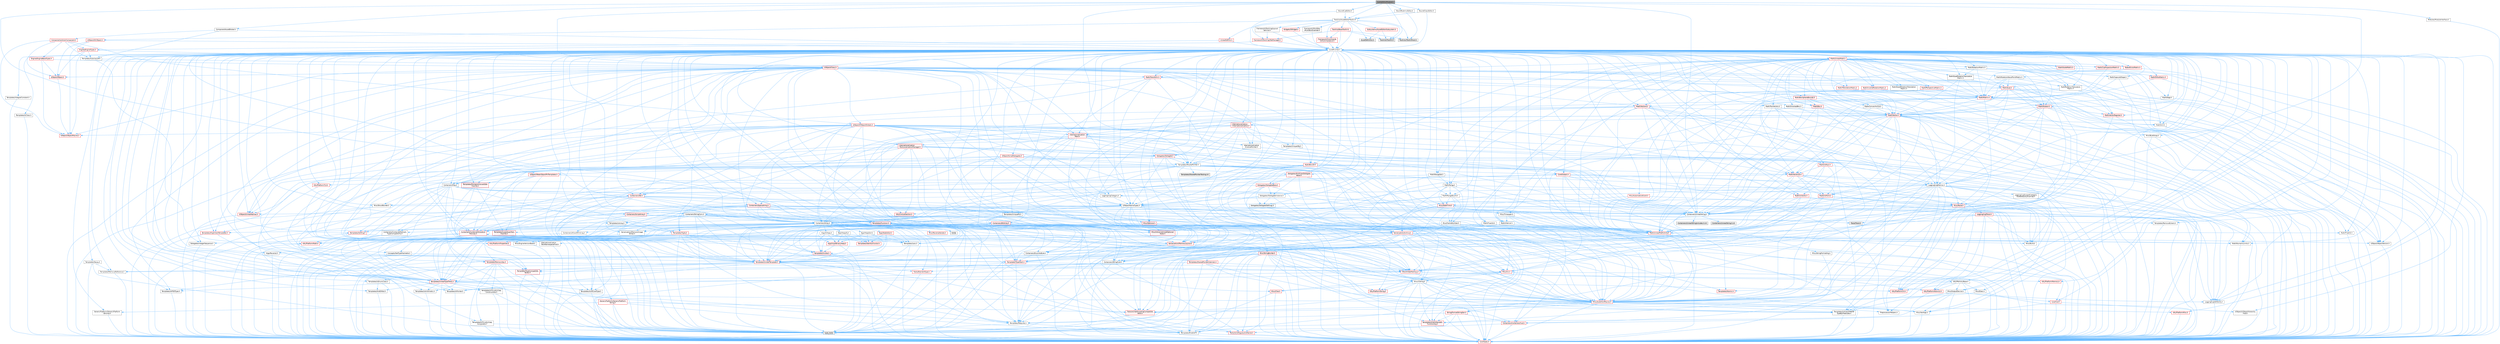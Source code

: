 digraph "AudioEditorModule.h"
{
 // INTERACTIVE_SVG=YES
 // LATEX_PDF_SIZE
  bgcolor="transparent";
  edge [fontname=Helvetica,fontsize=10,labelfontname=Helvetica,labelfontsize=10];
  node [fontname=Helvetica,fontsize=10,shape=box,height=0.2,width=0.4];
  Node1 [id="Node000001",label="AudioEditorModule.h",height=0.2,width=0.4,color="gray40", fillcolor="grey60", style="filled", fontcolor="black",tooltip=" "];
  Node1 -> Node2 [id="edge1_Node000001_Node000002",color="steelblue1",style="solid",tooltip=" "];
  Node2 [id="Node000002",label="ComponentAssetBroker.h",height=0.2,width=0.4,color="grey40", fillcolor="white", style="filled",URL="$da/ddd/ComponentAssetBroker_8h.html",tooltip=" "];
  Node2 -> Node3 [id="edge2_Node000002_Node000003",color="steelblue1",style="solid",tooltip=" "];
  Node3 [id="Node000003",label="CoreMinimal.h",height=0.2,width=0.4,color="grey40", fillcolor="white", style="filled",URL="$d7/d67/CoreMinimal_8h.html",tooltip=" "];
  Node3 -> Node4 [id="edge3_Node000003_Node000004",color="steelblue1",style="solid",tooltip=" "];
  Node4 [id="Node000004",label="CoreTypes.h",height=0.2,width=0.4,color="red", fillcolor="#FFF0F0", style="filled",URL="$dc/dec/CoreTypes_8h.html",tooltip=" "];
  Node3 -> Node18 [id="edge4_Node000003_Node000018",color="steelblue1",style="solid",tooltip=" "];
  Node18 [id="Node000018",label="CoreFwd.h",height=0.2,width=0.4,color="red", fillcolor="#FFF0F0", style="filled",URL="$d1/d1e/CoreFwd_8h.html",tooltip=" "];
  Node18 -> Node4 [id="edge5_Node000018_Node000004",color="steelblue1",style="solid",tooltip=" "];
  Node18 -> Node19 [id="edge6_Node000018_Node000019",color="steelblue1",style="solid",tooltip=" "];
  Node19 [id="Node000019",label="Containers/ContainersFwd.h",height=0.2,width=0.4,color="red", fillcolor="#FFF0F0", style="filled",URL="$d4/d0a/ContainersFwd_8h.html",tooltip=" "];
  Node19 -> Node4 [id="edge7_Node000019_Node000004",color="steelblue1",style="solid",tooltip=" "];
  Node19 -> Node20 [id="edge8_Node000019_Node000020",color="steelblue1",style="solid",tooltip=" "];
  Node20 [id="Node000020",label="Traits/IsContiguousContainer.h",height=0.2,width=0.4,color="red", fillcolor="#FFF0F0", style="filled",URL="$d5/d3c/IsContiguousContainer_8h.html",tooltip=" "];
  Node20 -> Node4 [id="edge9_Node000020_Node000004",color="steelblue1",style="solid",tooltip=" "];
  Node18 -> Node24 [id="edge10_Node000018_Node000024",color="steelblue1",style="solid",tooltip=" "];
  Node24 [id="Node000024",label="UObject/UObjectHierarchy\lFwd.h",height=0.2,width=0.4,color="grey40", fillcolor="white", style="filled",URL="$d3/d13/UObjectHierarchyFwd_8h.html",tooltip=" "];
  Node3 -> Node24 [id="edge11_Node000003_Node000024",color="steelblue1",style="solid",tooltip=" "];
  Node3 -> Node19 [id="edge12_Node000003_Node000019",color="steelblue1",style="solid",tooltip=" "];
  Node3 -> Node25 [id="edge13_Node000003_Node000025",color="steelblue1",style="solid",tooltip=" "];
  Node25 [id="Node000025",label="Misc/VarArgs.h",height=0.2,width=0.4,color="grey40", fillcolor="white", style="filled",URL="$d5/d6f/VarArgs_8h.html",tooltip=" "];
  Node25 -> Node4 [id="edge14_Node000025_Node000004",color="steelblue1",style="solid",tooltip=" "];
  Node3 -> Node26 [id="edge15_Node000003_Node000026",color="steelblue1",style="solid",tooltip=" "];
  Node26 [id="Node000026",label="Logging/LogVerbosity.h",height=0.2,width=0.4,color="grey40", fillcolor="white", style="filled",URL="$d2/d8f/LogVerbosity_8h.html",tooltip=" "];
  Node26 -> Node4 [id="edge16_Node000026_Node000004",color="steelblue1",style="solid",tooltip=" "];
  Node3 -> Node27 [id="edge17_Node000003_Node000027",color="steelblue1",style="solid",tooltip=" "];
  Node27 [id="Node000027",label="Misc/OutputDevice.h",height=0.2,width=0.4,color="grey40", fillcolor="white", style="filled",URL="$d7/d32/OutputDevice_8h.html",tooltip=" "];
  Node27 -> Node18 [id="edge18_Node000027_Node000018",color="steelblue1",style="solid",tooltip=" "];
  Node27 -> Node4 [id="edge19_Node000027_Node000004",color="steelblue1",style="solid",tooltip=" "];
  Node27 -> Node26 [id="edge20_Node000027_Node000026",color="steelblue1",style="solid",tooltip=" "];
  Node27 -> Node25 [id="edge21_Node000027_Node000025",color="steelblue1",style="solid",tooltip=" "];
  Node27 -> Node28 [id="edge22_Node000027_Node000028",color="steelblue1",style="solid",tooltip=" "];
  Node28 [id="Node000028",label="Templates/IsArrayOrRefOf\lTypeByPredicate.h",height=0.2,width=0.4,color="grey40", fillcolor="white", style="filled",URL="$d6/da1/IsArrayOrRefOfTypeByPredicate_8h.html",tooltip=" "];
  Node28 -> Node4 [id="edge23_Node000028_Node000004",color="steelblue1",style="solid",tooltip=" "];
  Node27 -> Node29 [id="edge24_Node000027_Node000029",color="steelblue1",style="solid",tooltip=" "];
  Node29 [id="Node000029",label="Templates/IsValidVariadic\lFunctionArg.h",height=0.2,width=0.4,color="red", fillcolor="#FFF0F0", style="filled",URL="$d0/dc8/IsValidVariadicFunctionArg_8h.html",tooltip=" "];
  Node29 -> Node4 [id="edge25_Node000029_Node000004",color="steelblue1",style="solid",tooltip=" "];
  Node29 -> Node8 [id="edge26_Node000029_Node000008",color="steelblue1",style="solid",tooltip=" "];
  Node8 [id="Node000008",label="type_traits",height=0.2,width=0.4,color="grey60", fillcolor="#E0E0E0", style="filled",tooltip=" "];
  Node27 -> Node31 [id="edge27_Node000027_Node000031",color="steelblue1",style="solid",tooltip=" "];
  Node31 [id="Node000031",label="Traits/IsCharEncodingCompatible\lWith.h",height=0.2,width=0.4,color="red", fillcolor="#FFF0F0", style="filled",URL="$df/dd1/IsCharEncodingCompatibleWith_8h.html",tooltip=" "];
  Node31 -> Node8 [id="edge28_Node000031_Node000008",color="steelblue1",style="solid",tooltip=" "];
  Node3 -> Node33 [id="edge29_Node000003_Node000033",color="steelblue1",style="solid",tooltip=" "];
  Node33 [id="Node000033",label="HAL/PlatformCrt.h",height=0.2,width=0.4,color="red", fillcolor="#FFF0F0", style="filled",URL="$d8/d75/PlatformCrt_8h.html",tooltip=" "];
  Node3 -> Node43 [id="edge30_Node000003_Node000043",color="steelblue1",style="solid",tooltip=" "];
  Node43 [id="Node000043",label="HAL/PlatformMisc.h",height=0.2,width=0.4,color="red", fillcolor="#FFF0F0", style="filled",URL="$d0/df5/PlatformMisc_8h.html",tooltip=" "];
  Node43 -> Node4 [id="edge31_Node000043_Node000004",color="steelblue1",style="solid",tooltip=" "];
  Node3 -> Node62 [id="edge32_Node000003_Node000062",color="steelblue1",style="solid",tooltip=" "];
  Node62 [id="Node000062",label="Misc/AssertionMacros.h",height=0.2,width=0.4,color="red", fillcolor="#FFF0F0", style="filled",URL="$d0/dfa/AssertionMacros_8h.html",tooltip=" "];
  Node62 -> Node4 [id="edge33_Node000062_Node000004",color="steelblue1",style="solid",tooltip=" "];
  Node62 -> Node43 [id="edge34_Node000062_Node000043",color="steelblue1",style="solid",tooltip=" "];
  Node62 -> Node9 [id="edge35_Node000062_Node000009",color="steelblue1",style="solid",tooltip=" "];
  Node9 [id="Node000009",label="PreprocessorHelpers.h",height=0.2,width=0.4,color="grey40", fillcolor="white", style="filled",URL="$db/ddb/PreprocessorHelpers_8h.html",tooltip=" "];
  Node62 -> Node63 [id="edge36_Node000062_Node000063",color="steelblue1",style="solid",tooltip=" "];
  Node63 [id="Node000063",label="Templates/EnableIf.h",height=0.2,width=0.4,color="grey40", fillcolor="white", style="filled",URL="$d7/d60/EnableIf_8h.html",tooltip=" "];
  Node63 -> Node4 [id="edge37_Node000063_Node000004",color="steelblue1",style="solid",tooltip=" "];
  Node62 -> Node28 [id="edge38_Node000062_Node000028",color="steelblue1",style="solid",tooltip=" "];
  Node62 -> Node29 [id="edge39_Node000062_Node000029",color="steelblue1",style="solid",tooltip=" "];
  Node62 -> Node31 [id="edge40_Node000062_Node000031",color="steelblue1",style="solid",tooltip=" "];
  Node62 -> Node25 [id="edge41_Node000062_Node000025",color="steelblue1",style="solid",tooltip=" "];
  Node62 -> Node64 [id="edge42_Node000062_Node000064",color="steelblue1",style="solid",tooltip=" "];
  Node64 [id="Node000064",label="String/FormatStringSan.h",height=0.2,width=0.4,color="red", fillcolor="#FFF0F0", style="filled",URL="$d3/d8b/FormatStringSan_8h.html",tooltip=" "];
  Node64 -> Node8 [id="edge43_Node000064_Node000008",color="steelblue1",style="solid",tooltip=" "];
  Node64 -> Node4 [id="edge44_Node000064_Node000004",color="steelblue1",style="solid",tooltip=" "];
  Node64 -> Node65 [id="edge45_Node000064_Node000065",color="steelblue1",style="solid",tooltip=" "];
  Node65 [id="Node000065",label="Templates/Requires.h",height=0.2,width=0.4,color="grey40", fillcolor="white", style="filled",URL="$dc/d96/Requires_8h.html",tooltip=" "];
  Node65 -> Node63 [id="edge46_Node000065_Node000063",color="steelblue1",style="solid",tooltip=" "];
  Node65 -> Node8 [id="edge47_Node000065_Node000008",color="steelblue1",style="solid",tooltip=" "];
  Node64 -> Node29 [id="edge48_Node000064_Node000029",color="steelblue1",style="solid",tooltip=" "];
  Node64 -> Node19 [id="edge49_Node000064_Node000019",color="steelblue1",style="solid",tooltip=" "];
  Node3 -> Node71 [id="edge50_Node000003_Node000071",color="steelblue1",style="solid",tooltip=" "];
  Node71 [id="Node000071",label="Templates/IsPointer.h",height=0.2,width=0.4,color="grey40", fillcolor="white", style="filled",URL="$d7/d05/IsPointer_8h.html",tooltip=" "];
  Node71 -> Node4 [id="edge51_Node000071_Node000004",color="steelblue1",style="solid",tooltip=" "];
  Node3 -> Node72 [id="edge52_Node000003_Node000072",color="steelblue1",style="solid",tooltip=" "];
  Node72 [id="Node000072",label="HAL/PlatformMemory.h",height=0.2,width=0.4,color="red", fillcolor="#FFF0F0", style="filled",URL="$de/d68/PlatformMemory_8h.html",tooltip=" "];
  Node72 -> Node4 [id="edge53_Node000072_Node000004",color="steelblue1",style="solid",tooltip=" "];
  Node3 -> Node55 [id="edge54_Node000003_Node000055",color="steelblue1",style="solid",tooltip=" "];
  Node55 [id="Node000055",label="HAL/PlatformAtomics.h",height=0.2,width=0.4,color="red", fillcolor="#FFF0F0", style="filled",URL="$d3/d36/PlatformAtomics_8h.html",tooltip=" "];
  Node55 -> Node4 [id="edge55_Node000055_Node000004",color="steelblue1",style="solid",tooltip=" "];
  Node3 -> Node77 [id="edge56_Node000003_Node000077",color="steelblue1",style="solid",tooltip=" "];
  Node77 [id="Node000077",label="Misc/Exec.h",height=0.2,width=0.4,color="grey40", fillcolor="white", style="filled",URL="$de/ddb/Exec_8h.html",tooltip=" "];
  Node77 -> Node4 [id="edge57_Node000077_Node000004",color="steelblue1",style="solid",tooltip=" "];
  Node77 -> Node62 [id="edge58_Node000077_Node000062",color="steelblue1",style="solid",tooltip=" "];
  Node3 -> Node78 [id="edge59_Node000003_Node000078",color="steelblue1",style="solid",tooltip=" "];
  Node78 [id="Node000078",label="HAL/MemoryBase.h",height=0.2,width=0.4,color="grey40", fillcolor="white", style="filled",URL="$d6/d9f/MemoryBase_8h.html",tooltip=" "];
  Node78 -> Node4 [id="edge60_Node000078_Node000004",color="steelblue1",style="solid",tooltip=" "];
  Node78 -> Node55 [id="edge61_Node000078_Node000055",color="steelblue1",style="solid",tooltip=" "];
  Node78 -> Node33 [id="edge62_Node000078_Node000033",color="steelblue1",style="solid",tooltip=" "];
  Node78 -> Node77 [id="edge63_Node000078_Node000077",color="steelblue1",style="solid",tooltip=" "];
  Node78 -> Node27 [id="edge64_Node000078_Node000027",color="steelblue1",style="solid",tooltip=" "];
  Node78 -> Node79 [id="edge65_Node000078_Node000079",color="steelblue1",style="solid",tooltip=" "];
  Node79 [id="Node000079",label="Templates/Atomic.h",height=0.2,width=0.4,color="red", fillcolor="#FFF0F0", style="filled",URL="$d3/d91/Atomic_8h.html",tooltip=" "];
  Node3 -> Node88 [id="edge66_Node000003_Node000088",color="steelblue1",style="solid",tooltip=" "];
  Node88 [id="Node000088",label="HAL/UnrealMemory.h",height=0.2,width=0.4,color="red", fillcolor="#FFF0F0", style="filled",URL="$d9/d96/UnrealMemory_8h.html",tooltip=" "];
  Node88 -> Node4 [id="edge67_Node000088_Node000004",color="steelblue1",style="solid",tooltip=" "];
  Node88 -> Node78 [id="edge68_Node000088_Node000078",color="steelblue1",style="solid",tooltip=" "];
  Node88 -> Node72 [id="edge69_Node000088_Node000072",color="steelblue1",style="solid",tooltip=" "];
  Node88 -> Node71 [id="edge70_Node000088_Node000071",color="steelblue1",style="solid",tooltip=" "];
  Node3 -> Node90 [id="edge71_Node000003_Node000090",color="steelblue1",style="solid",tooltip=" "];
  Node90 [id="Node000090",label="Templates/IsArithmetic.h",height=0.2,width=0.4,color="grey40", fillcolor="white", style="filled",URL="$d2/d5d/IsArithmetic_8h.html",tooltip=" "];
  Node90 -> Node4 [id="edge72_Node000090_Node000004",color="steelblue1",style="solid",tooltip=" "];
  Node3 -> Node84 [id="edge73_Node000003_Node000084",color="steelblue1",style="solid",tooltip=" "];
  Node84 [id="Node000084",label="Templates/AndOrNot.h",height=0.2,width=0.4,color="grey40", fillcolor="white", style="filled",URL="$db/d0a/AndOrNot_8h.html",tooltip=" "];
  Node84 -> Node4 [id="edge74_Node000084_Node000004",color="steelblue1",style="solid",tooltip=" "];
  Node3 -> Node91 [id="edge75_Node000003_Node000091",color="steelblue1",style="solid",tooltip=" "];
  Node91 [id="Node000091",label="Templates/IsPODType.h",height=0.2,width=0.4,color="grey40", fillcolor="white", style="filled",URL="$d7/db1/IsPODType_8h.html",tooltip=" "];
  Node91 -> Node4 [id="edge76_Node000091_Node000004",color="steelblue1",style="solid",tooltip=" "];
  Node3 -> Node92 [id="edge77_Node000003_Node000092",color="steelblue1",style="solid",tooltip=" "];
  Node92 [id="Node000092",label="Templates/IsUECoreType.h",height=0.2,width=0.4,color="grey40", fillcolor="white", style="filled",URL="$d1/db8/IsUECoreType_8h.html",tooltip=" "];
  Node92 -> Node4 [id="edge78_Node000092_Node000004",color="steelblue1",style="solid",tooltip=" "];
  Node92 -> Node8 [id="edge79_Node000092_Node000008",color="steelblue1",style="solid",tooltip=" "];
  Node3 -> Node85 [id="edge80_Node000003_Node000085",color="steelblue1",style="solid",tooltip=" "];
  Node85 [id="Node000085",label="Templates/IsTriviallyCopy\lConstructible.h",height=0.2,width=0.4,color="grey40", fillcolor="white", style="filled",URL="$d3/d78/IsTriviallyCopyConstructible_8h.html",tooltip=" "];
  Node85 -> Node4 [id="edge81_Node000085_Node000004",color="steelblue1",style="solid",tooltip=" "];
  Node85 -> Node8 [id="edge82_Node000085_Node000008",color="steelblue1",style="solid",tooltip=" "];
  Node3 -> Node93 [id="edge83_Node000003_Node000093",color="steelblue1",style="solid",tooltip=" "];
  Node93 [id="Node000093",label="Templates/UnrealTypeTraits.h",height=0.2,width=0.4,color="red", fillcolor="#FFF0F0", style="filled",URL="$d2/d2d/UnrealTypeTraits_8h.html",tooltip=" "];
  Node93 -> Node4 [id="edge84_Node000093_Node000004",color="steelblue1",style="solid",tooltip=" "];
  Node93 -> Node71 [id="edge85_Node000093_Node000071",color="steelblue1",style="solid",tooltip=" "];
  Node93 -> Node62 [id="edge86_Node000093_Node000062",color="steelblue1",style="solid",tooltip=" "];
  Node93 -> Node84 [id="edge87_Node000093_Node000084",color="steelblue1",style="solid",tooltip=" "];
  Node93 -> Node63 [id="edge88_Node000093_Node000063",color="steelblue1",style="solid",tooltip=" "];
  Node93 -> Node90 [id="edge89_Node000093_Node000090",color="steelblue1",style="solid",tooltip=" "];
  Node93 -> Node91 [id="edge90_Node000093_Node000091",color="steelblue1",style="solid",tooltip=" "];
  Node93 -> Node92 [id="edge91_Node000093_Node000092",color="steelblue1",style="solid",tooltip=" "];
  Node93 -> Node85 [id="edge92_Node000093_Node000085",color="steelblue1",style="solid",tooltip=" "];
  Node3 -> Node63 [id="edge93_Node000003_Node000063",color="steelblue1",style="solid",tooltip=" "];
  Node3 -> Node95 [id="edge94_Node000003_Node000095",color="steelblue1",style="solid",tooltip=" "];
  Node95 [id="Node000095",label="Templates/RemoveReference.h",height=0.2,width=0.4,color="grey40", fillcolor="white", style="filled",URL="$da/dbe/RemoveReference_8h.html",tooltip=" "];
  Node95 -> Node4 [id="edge95_Node000095_Node000004",color="steelblue1",style="solid",tooltip=" "];
  Node3 -> Node96 [id="edge96_Node000003_Node000096",color="steelblue1",style="solid",tooltip=" "];
  Node96 [id="Node000096",label="Templates/IntegralConstant.h",height=0.2,width=0.4,color="grey40", fillcolor="white", style="filled",URL="$db/d1b/IntegralConstant_8h.html",tooltip=" "];
  Node96 -> Node4 [id="edge97_Node000096_Node000004",color="steelblue1",style="solid",tooltip=" "];
  Node3 -> Node97 [id="edge98_Node000003_Node000097",color="steelblue1",style="solid",tooltip=" "];
  Node97 [id="Node000097",label="Templates/IsClass.h",height=0.2,width=0.4,color="grey40", fillcolor="white", style="filled",URL="$db/dcb/IsClass_8h.html",tooltip=" "];
  Node97 -> Node4 [id="edge99_Node000097_Node000004",color="steelblue1",style="solid",tooltip=" "];
  Node3 -> Node98 [id="edge100_Node000003_Node000098",color="steelblue1",style="solid",tooltip=" "];
  Node98 [id="Node000098",label="Templates/TypeCompatible\lBytes.h",height=0.2,width=0.4,color="red", fillcolor="#FFF0F0", style="filled",URL="$df/d0a/TypeCompatibleBytes_8h.html",tooltip=" "];
  Node98 -> Node4 [id="edge101_Node000098_Node000004",color="steelblue1",style="solid",tooltip=" "];
  Node98 -> Node8 [id="edge102_Node000098_Node000008",color="steelblue1",style="solid",tooltip=" "];
  Node3 -> Node20 [id="edge103_Node000003_Node000020",color="steelblue1",style="solid",tooltip=" "];
  Node3 -> Node99 [id="edge104_Node000003_Node000099",color="steelblue1",style="solid",tooltip=" "];
  Node99 [id="Node000099",label="Templates/UnrealTemplate.h",height=0.2,width=0.4,color="red", fillcolor="#FFF0F0", style="filled",URL="$d4/d24/UnrealTemplate_8h.html",tooltip=" "];
  Node99 -> Node4 [id="edge105_Node000099_Node000004",color="steelblue1",style="solid",tooltip=" "];
  Node99 -> Node71 [id="edge106_Node000099_Node000071",color="steelblue1",style="solid",tooltip=" "];
  Node99 -> Node88 [id="edge107_Node000099_Node000088",color="steelblue1",style="solid",tooltip=" "];
  Node99 -> Node93 [id="edge108_Node000099_Node000093",color="steelblue1",style="solid",tooltip=" "];
  Node99 -> Node95 [id="edge109_Node000099_Node000095",color="steelblue1",style="solid",tooltip=" "];
  Node99 -> Node65 [id="edge110_Node000099_Node000065",color="steelblue1",style="solid",tooltip=" "];
  Node99 -> Node98 [id="edge111_Node000099_Node000098",color="steelblue1",style="solid",tooltip=" "];
  Node99 -> Node20 [id="edge112_Node000099_Node000020",color="steelblue1",style="solid",tooltip=" "];
  Node99 -> Node8 [id="edge113_Node000099_Node000008",color="steelblue1",style="solid",tooltip=" "];
  Node3 -> Node48 [id="edge114_Node000003_Node000048",color="steelblue1",style="solid",tooltip=" "];
  Node48 [id="Node000048",label="Math/NumericLimits.h",height=0.2,width=0.4,color="grey40", fillcolor="white", style="filled",URL="$df/d1b/NumericLimits_8h.html",tooltip=" "];
  Node48 -> Node4 [id="edge115_Node000048_Node000004",color="steelblue1",style="solid",tooltip=" "];
  Node3 -> Node103 [id="edge116_Node000003_Node000103",color="steelblue1",style="solid",tooltip=" "];
  Node103 [id="Node000103",label="HAL/PlatformMath.h",height=0.2,width=0.4,color="red", fillcolor="#FFF0F0", style="filled",URL="$dc/d53/PlatformMath_8h.html",tooltip=" "];
  Node103 -> Node4 [id="edge117_Node000103_Node000004",color="steelblue1",style="solid",tooltip=" "];
  Node3 -> Node86 [id="edge118_Node000003_Node000086",color="steelblue1",style="solid",tooltip=" "];
  Node86 [id="Node000086",label="Templates/IsTriviallyCopy\lAssignable.h",height=0.2,width=0.4,color="grey40", fillcolor="white", style="filled",URL="$d2/df2/IsTriviallyCopyAssignable_8h.html",tooltip=" "];
  Node86 -> Node4 [id="edge119_Node000086_Node000004",color="steelblue1",style="solid",tooltip=" "];
  Node86 -> Node8 [id="edge120_Node000086_Node000008",color="steelblue1",style="solid",tooltip=" "];
  Node3 -> Node111 [id="edge121_Node000003_Node000111",color="steelblue1",style="solid",tooltip=" "];
  Node111 [id="Node000111",label="Templates/MemoryOps.h",height=0.2,width=0.4,color="red", fillcolor="#FFF0F0", style="filled",URL="$db/dea/MemoryOps_8h.html",tooltip=" "];
  Node111 -> Node4 [id="edge122_Node000111_Node000004",color="steelblue1",style="solid",tooltip=" "];
  Node111 -> Node88 [id="edge123_Node000111_Node000088",color="steelblue1",style="solid",tooltip=" "];
  Node111 -> Node86 [id="edge124_Node000111_Node000086",color="steelblue1",style="solid",tooltip=" "];
  Node111 -> Node85 [id="edge125_Node000111_Node000085",color="steelblue1",style="solid",tooltip=" "];
  Node111 -> Node65 [id="edge126_Node000111_Node000065",color="steelblue1",style="solid",tooltip=" "];
  Node111 -> Node93 [id="edge127_Node000111_Node000093",color="steelblue1",style="solid",tooltip=" "];
  Node111 -> Node8 [id="edge128_Node000111_Node000008",color="steelblue1",style="solid",tooltip=" "];
  Node3 -> Node112 [id="edge129_Node000003_Node000112",color="steelblue1",style="solid",tooltip=" "];
  Node112 [id="Node000112",label="Containers/ContainerAllocation\lPolicies.h",height=0.2,width=0.4,color="red", fillcolor="#FFF0F0", style="filled",URL="$d7/dff/ContainerAllocationPolicies_8h.html",tooltip=" "];
  Node112 -> Node4 [id="edge130_Node000112_Node000004",color="steelblue1",style="solid",tooltip=" "];
  Node112 -> Node112 [id="edge131_Node000112_Node000112",color="steelblue1",style="solid",tooltip=" "];
  Node112 -> Node103 [id="edge132_Node000112_Node000103",color="steelblue1",style="solid",tooltip=" "];
  Node112 -> Node88 [id="edge133_Node000112_Node000088",color="steelblue1",style="solid",tooltip=" "];
  Node112 -> Node48 [id="edge134_Node000112_Node000048",color="steelblue1",style="solid",tooltip=" "];
  Node112 -> Node62 [id="edge135_Node000112_Node000062",color="steelblue1",style="solid",tooltip=" "];
  Node112 -> Node111 [id="edge136_Node000112_Node000111",color="steelblue1",style="solid",tooltip=" "];
  Node112 -> Node98 [id="edge137_Node000112_Node000098",color="steelblue1",style="solid",tooltip=" "];
  Node112 -> Node8 [id="edge138_Node000112_Node000008",color="steelblue1",style="solid",tooltip=" "];
  Node3 -> Node115 [id="edge139_Node000003_Node000115",color="steelblue1",style="solid",tooltip=" "];
  Node115 [id="Node000115",label="Templates/IsEnumClass.h",height=0.2,width=0.4,color="grey40", fillcolor="white", style="filled",URL="$d7/d15/IsEnumClass_8h.html",tooltip=" "];
  Node115 -> Node4 [id="edge140_Node000115_Node000004",color="steelblue1",style="solid",tooltip=" "];
  Node115 -> Node84 [id="edge141_Node000115_Node000084",color="steelblue1",style="solid",tooltip=" "];
  Node3 -> Node116 [id="edge142_Node000003_Node000116",color="steelblue1",style="solid",tooltip=" "];
  Node116 [id="Node000116",label="HAL/PlatformProperties.h",height=0.2,width=0.4,color="red", fillcolor="#FFF0F0", style="filled",URL="$d9/db0/PlatformProperties_8h.html",tooltip=" "];
  Node116 -> Node4 [id="edge143_Node000116_Node000004",color="steelblue1",style="solid",tooltip=" "];
  Node3 -> Node119 [id="edge144_Node000003_Node000119",color="steelblue1",style="solid",tooltip=" "];
  Node119 [id="Node000119",label="Misc/EngineVersionBase.h",height=0.2,width=0.4,color="grey40", fillcolor="white", style="filled",URL="$d5/d2b/EngineVersionBase_8h.html",tooltip=" "];
  Node119 -> Node4 [id="edge145_Node000119_Node000004",color="steelblue1",style="solid",tooltip=" "];
  Node3 -> Node120 [id="edge146_Node000003_Node000120",color="steelblue1",style="solid",tooltip=" "];
  Node120 [id="Node000120",label="Internationalization\l/TextNamespaceFwd.h",height=0.2,width=0.4,color="grey40", fillcolor="white", style="filled",URL="$d8/d97/TextNamespaceFwd_8h.html",tooltip=" "];
  Node120 -> Node4 [id="edge147_Node000120_Node000004",color="steelblue1",style="solid",tooltip=" "];
  Node3 -> Node121 [id="edge148_Node000003_Node000121",color="steelblue1",style="solid",tooltip=" "];
  Node121 [id="Node000121",label="Serialization/Archive.h",height=0.2,width=0.4,color="red", fillcolor="#FFF0F0", style="filled",URL="$d7/d3b/Archive_8h.html",tooltip=" "];
  Node121 -> Node18 [id="edge149_Node000121_Node000018",color="steelblue1",style="solid",tooltip=" "];
  Node121 -> Node4 [id="edge150_Node000121_Node000004",color="steelblue1",style="solid",tooltip=" "];
  Node121 -> Node116 [id="edge151_Node000121_Node000116",color="steelblue1",style="solid",tooltip=" "];
  Node121 -> Node120 [id="edge152_Node000121_Node000120",color="steelblue1",style="solid",tooltip=" "];
  Node121 -> Node62 [id="edge153_Node000121_Node000062",color="steelblue1",style="solid",tooltip=" "];
  Node121 -> Node6 [id="edge154_Node000121_Node000006",color="steelblue1",style="solid",tooltip=" "];
  Node6 [id="Node000006",label="Misc/Build.h",height=0.2,width=0.4,color="grey40", fillcolor="white", style="filled",URL="$d3/dbb/Build_8h.html",tooltip=" "];
  Node121 -> Node119 [id="edge155_Node000121_Node000119",color="steelblue1",style="solid",tooltip=" "];
  Node121 -> Node25 [id="edge156_Node000121_Node000025",color="steelblue1",style="solid",tooltip=" "];
  Node121 -> Node63 [id="edge157_Node000121_Node000063",color="steelblue1",style="solid",tooltip=" "];
  Node121 -> Node28 [id="edge158_Node000121_Node000028",color="steelblue1",style="solid",tooltip=" "];
  Node121 -> Node115 [id="edge159_Node000121_Node000115",color="steelblue1",style="solid",tooltip=" "];
  Node121 -> Node29 [id="edge160_Node000121_Node000029",color="steelblue1",style="solid",tooltip=" "];
  Node121 -> Node99 [id="edge161_Node000121_Node000099",color="steelblue1",style="solid",tooltip=" "];
  Node121 -> Node31 [id="edge162_Node000121_Node000031",color="steelblue1",style="solid",tooltip=" "];
  Node121 -> Node124 [id="edge163_Node000121_Node000124",color="steelblue1",style="solid",tooltip=" "];
  Node124 [id="Node000124",label="UObject/ObjectVersion.h",height=0.2,width=0.4,color="grey40", fillcolor="white", style="filled",URL="$da/d63/ObjectVersion_8h.html",tooltip=" "];
  Node124 -> Node4 [id="edge164_Node000124_Node000004",color="steelblue1",style="solid",tooltip=" "];
  Node3 -> Node125 [id="edge165_Node000003_Node000125",color="steelblue1",style="solid",tooltip=" "];
  Node125 [id="Node000125",label="Templates/Less.h",height=0.2,width=0.4,color="grey40", fillcolor="white", style="filled",URL="$de/dc8/Less_8h.html",tooltip=" "];
  Node125 -> Node4 [id="edge166_Node000125_Node000004",color="steelblue1",style="solid",tooltip=" "];
  Node125 -> Node99 [id="edge167_Node000125_Node000099",color="steelblue1",style="solid",tooltip=" "];
  Node3 -> Node126 [id="edge168_Node000003_Node000126",color="steelblue1",style="solid",tooltip=" "];
  Node126 [id="Node000126",label="Templates/Sorting.h",height=0.2,width=0.4,color="red", fillcolor="#FFF0F0", style="filled",URL="$d3/d9e/Sorting_8h.html",tooltip=" "];
  Node126 -> Node4 [id="edge169_Node000126_Node000004",color="steelblue1",style="solid",tooltip=" "];
  Node126 -> Node103 [id="edge170_Node000126_Node000103",color="steelblue1",style="solid",tooltip=" "];
  Node126 -> Node125 [id="edge171_Node000126_Node000125",color="steelblue1",style="solid",tooltip=" "];
  Node3 -> Node137 [id="edge172_Node000003_Node000137",color="steelblue1",style="solid",tooltip=" "];
  Node137 [id="Node000137",label="Misc/Char.h",height=0.2,width=0.4,color="red", fillcolor="#FFF0F0", style="filled",URL="$d0/d58/Char_8h.html",tooltip=" "];
  Node137 -> Node4 [id="edge173_Node000137_Node000004",color="steelblue1",style="solid",tooltip=" "];
  Node137 -> Node8 [id="edge174_Node000137_Node000008",color="steelblue1",style="solid",tooltip=" "];
  Node3 -> Node140 [id="edge175_Node000003_Node000140",color="steelblue1",style="solid",tooltip=" "];
  Node140 [id="Node000140",label="GenericPlatform/GenericPlatform\lStricmp.h",height=0.2,width=0.4,color="grey40", fillcolor="white", style="filled",URL="$d2/d86/GenericPlatformStricmp_8h.html",tooltip=" "];
  Node140 -> Node4 [id="edge176_Node000140_Node000004",color="steelblue1",style="solid",tooltip=" "];
  Node3 -> Node141 [id="edge177_Node000003_Node000141",color="steelblue1",style="solid",tooltip=" "];
  Node141 [id="Node000141",label="GenericPlatform/GenericPlatform\lString.h",height=0.2,width=0.4,color="red", fillcolor="#FFF0F0", style="filled",URL="$dd/d20/GenericPlatformString_8h.html",tooltip=" "];
  Node141 -> Node4 [id="edge178_Node000141_Node000004",color="steelblue1",style="solid",tooltip=" "];
  Node141 -> Node140 [id="edge179_Node000141_Node000140",color="steelblue1",style="solid",tooltip=" "];
  Node141 -> Node63 [id="edge180_Node000141_Node000063",color="steelblue1",style="solid",tooltip=" "];
  Node141 -> Node31 [id="edge181_Node000141_Node000031",color="steelblue1",style="solid",tooltip=" "];
  Node141 -> Node8 [id="edge182_Node000141_Node000008",color="steelblue1",style="solid",tooltip=" "];
  Node3 -> Node74 [id="edge183_Node000003_Node000074",color="steelblue1",style="solid",tooltip=" "];
  Node74 [id="Node000074",label="HAL/PlatformString.h",height=0.2,width=0.4,color="red", fillcolor="#FFF0F0", style="filled",URL="$db/db5/PlatformString_8h.html",tooltip=" "];
  Node74 -> Node4 [id="edge184_Node000074_Node000004",color="steelblue1",style="solid",tooltip=" "];
  Node3 -> Node144 [id="edge185_Node000003_Node000144",color="steelblue1",style="solid",tooltip=" "];
  Node144 [id="Node000144",label="Misc/CString.h",height=0.2,width=0.4,color="grey40", fillcolor="white", style="filled",URL="$d2/d49/CString_8h.html",tooltip=" "];
  Node144 -> Node4 [id="edge186_Node000144_Node000004",color="steelblue1",style="solid",tooltip=" "];
  Node144 -> Node33 [id="edge187_Node000144_Node000033",color="steelblue1",style="solid",tooltip=" "];
  Node144 -> Node74 [id="edge188_Node000144_Node000074",color="steelblue1",style="solid",tooltip=" "];
  Node144 -> Node62 [id="edge189_Node000144_Node000062",color="steelblue1",style="solid",tooltip=" "];
  Node144 -> Node137 [id="edge190_Node000144_Node000137",color="steelblue1",style="solid",tooltip=" "];
  Node144 -> Node25 [id="edge191_Node000144_Node000025",color="steelblue1",style="solid",tooltip=" "];
  Node144 -> Node28 [id="edge192_Node000144_Node000028",color="steelblue1",style="solid",tooltip=" "];
  Node144 -> Node29 [id="edge193_Node000144_Node000029",color="steelblue1",style="solid",tooltip=" "];
  Node144 -> Node31 [id="edge194_Node000144_Node000031",color="steelblue1",style="solid",tooltip=" "];
  Node3 -> Node145 [id="edge195_Node000003_Node000145",color="steelblue1",style="solid",tooltip=" "];
  Node145 [id="Node000145",label="Misc/Crc.h",height=0.2,width=0.4,color="red", fillcolor="#FFF0F0", style="filled",URL="$d4/dd2/Crc_8h.html",tooltip=" "];
  Node145 -> Node4 [id="edge196_Node000145_Node000004",color="steelblue1",style="solid",tooltip=" "];
  Node145 -> Node74 [id="edge197_Node000145_Node000074",color="steelblue1",style="solid",tooltip=" "];
  Node145 -> Node62 [id="edge198_Node000145_Node000062",color="steelblue1",style="solid",tooltip=" "];
  Node145 -> Node144 [id="edge199_Node000145_Node000144",color="steelblue1",style="solid",tooltip=" "];
  Node145 -> Node137 [id="edge200_Node000145_Node000137",color="steelblue1",style="solid",tooltip=" "];
  Node145 -> Node93 [id="edge201_Node000145_Node000093",color="steelblue1",style="solid",tooltip=" "];
  Node3 -> Node136 [id="edge202_Node000003_Node000136",color="steelblue1",style="solid",tooltip=" "];
  Node136 [id="Node000136",label="Math/UnrealMathUtility.h",height=0.2,width=0.4,color="red", fillcolor="#FFF0F0", style="filled",URL="$db/db8/UnrealMathUtility_8h.html",tooltip=" "];
  Node136 -> Node4 [id="edge203_Node000136_Node000004",color="steelblue1",style="solid",tooltip=" "];
  Node136 -> Node62 [id="edge204_Node000136_Node000062",color="steelblue1",style="solid",tooltip=" "];
  Node136 -> Node103 [id="edge205_Node000136_Node000103",color="steelblue1",style="solid",tooltip=" "];
  Node136 -> Node65 [id="edge206_Node000136_Node000065",color="steelblue1",style="solid",tooltip=" "];
  Node3 -> Node146 [id="edge207_Node000003_Node000146",color="steelblue1",style="solid",tooltip=" "];
  Node146 [id="Node000146",label="Containers/UnrealString.h",height=0.2,width=0.4,color="grey40", fillcolor="white", style="filled",URL="$d5/dba/UnrealString_8h.html",tooltip=" "];
  Node146 -> Node147 [id="edge208_Node000146_Node000147",color="steelblue1",style="solid",tooltip=" "];
  Node147 [id="Node000147",label="Containers/UnrealStringIncludes.h.inl",height=0.2,width=0.4,color="grey60", fillcolor="#E0E0E0", style="filled",tooltip=" "];
  Node146 -> Node148 [id="edge209_Node000146_Node000148",color="steelblue1",style="solid",tooltip=" "];
  Node148 [id="Node000148",label="Containers/UnrealString.h.inl",height=0.2,width=0.4,color="grey60", fillcolor="#E0E0E0", style="filled",tooltip=" "];
  Node146 -> Node149 [id="edge210_Node000146_Node000149",color="steelblue1",style="solid",tooltip=" "];
  Node149 [id="Node000149",label="Misc/StringFormatArg.h",height=0.2,width=0.4,color="grey40", fillcolor="white", style="filled",URL="$d2/d16/StringFormatArg_8h.html",tooltip=" "];
  Node149 -> Node19 [id="edge211_Node000149_Node000019",color="steelblue1",style="solid",tooltip=" "];
  Node3 -> Node150 [id="edge212_Node000003_Node000150",color="steelblue1",style="solid",tooltip=" "];
  Node150 [id="Node000150",label="Containers/Array.h",height=0.2,width=0.4,color="grey40", fillcolor="white", style="filled",URL="$df/dd0/Array_8h.html",tooltip=" "];
  Node150 -> Node4 [id="edge213_Node000150_Node000004",color="steelblue1",style="solid",tooltip=" "];
  Node150 -> Node62 [id="edge214_Node000150_Node000062",color="steelblue1",style="solid",tooltip=" "];
  Node150 -> Node151 [id="edge215_Node000150_Node000151",color="steelblue1",style="solid",tooltip=" "];
  Node151 [id="Node000151",label="Misc/IntrusiveUnsetOptional\lState.h",height=0.2,width=0.4,color="red", fillcolor="#FFF0F0", style="filled",URL="$d2/d0a/IntrusiveUnsetOptionalState_8h.html",tooltip=" "];
  Node150 -> Node153 [id="edge216_Node000150_Node000153",color="steelblue1",style="solid",tooltip=" "];
  Node153 [id="Node000153",label="Misc/ReverseIterate.h",height=0.2,width=0.4,color="red", fillcolor="#FFF0F0", style="filled",URL="$db/de3/ReverseIterate_8h.html",tooltip=" "];
  Node150 -> Node88 [id="edge217_Node000150_Node000088",color="steelblue1",style="solid",tooltip=" "];
  Node150 -> Node93 [id="edge218_Node000150_Node000093",color="steelblue1",style="solid",tooltip=" "];
  Node150 -> Node99 [id="edge219_Node000150_Node000099",color="steelblue1",style="solid",tooltip=" "];
  Node150 -> Node155 [id="edge220_Node000150_Node000155",color="steelblue1",style="solid",tooltip=" "];
  Node155 [id="Node000155",label="Containers/AllowShrinking.h",height=0.2,width=0.4,color="grey40", fillcolor="white", style="filled",URL="$d7/d1a/AllowShrinking_8h.html",tooltip=" "];
  Node155 -> Node4 [id="edge221_Node000155_Node000004",color="steelblue1",style="solid",tooltip=" "];
  Node150 -> Node112 [id="edge222_Node000150_Node000112",color="steelblue1",style="solid",tooltip=" "];
  Node150 -> Node156 [id="edge223_Node000150_Node000156",color="steelblue1",style="solid",tooltip=" "];
  Node156 [id="Node000156",label="Containers/ContainerElement\lTypeCompatibility.h",height=0.2,width=0.4,color="grey40", fillcolor="white", style="filled",URL="$df/ddf/ContainerElementTypeCompatibility_8h.html",tooltip=" "];
  Node156 -> Node4 [id="edge224_Node000156_Node000004",color="steelblue1",style="solid",tooltip=" "];
  Node156 -> Node93 [id="edge225_Node000156_Node000093",color="steelblue1",style="solid",tooltip=" "];
  Node150 -> Node121 [id="edge226_Node000150_Node000121",color="steelblue1",style="solid",tooltip=" "];
  Node150 -> Node157 [id="edge227_Node000150_Node000157",color="steelblue1",style="solid",tooltip=" "];
  Node157 [id="Node000157",label="Serialization/MemoryImage\lWriter.h",height=0.2,width=0.4,color="grey40", fillcolor="white", style="filled",URL="$d0/d08/MemoryImageWriter_8h.html",tooltip=" "];
  Node157 -> Node4 [id="edge228_Node000157_Node000004",color="steelblue1",style="solid",tooltip=" "];
  Node157 -> Node158 [id="edge229_Node000157_Node000158",color="steelblue1",style="solid",tooltip=" "];
  Node158 [id="Node000158",label="Serialization/MemoryLayout.h",height=0.2,width=0.4,color="red", fillcolor="#FFF0F0", style="filled",URL="$d7/d66/MemoryLayout_8h.html",tooltip=" "];
  Node158 -> Node161 [id="edge230_Node000158_Node000161",color="steelblue1",style="solid",tooltip=" "];
  Node161 [id="Node000161",label="Containers/EnumAsByte.h",height=0.2,width=0.4,color="grey40", fillcolor="white", style="filled",URL="$d6/d9a/EnumAsByte_8h.html",tooltip=" "];
  Node161 -> Node4 [id="edge231_Node000161_Node000004",color="steelblue1",style="solid",tooltip=" "];
  Node161 -> Node91 [id="edge232_Node000161_Node000091",color="steelblue1",style="solid",tooltip=" "];
  Node161 -> Node162 [id="edge233_Node000161_Node000162",color="steelblue1",style="solid",tooltip=" "];
  Node162 [id="Node000162",label="Templates/TypeHash.h",height=0.2,width=0.4,color="red", fillcolor="#FFF0F0", style="filled",URL="$d1/d62/TypeHash_8h.html",tooltip=" "];
  Node162 -> Node4 [id="edge234_Node000162_Node000004",color="steelblue1",style="solid",tooltip=" "];
  Node162 -> Node65 [id="edge235_Node000162_Node000065",color="steelblue1",style="solid",tooltip=" "];
  Node162 -> Node145 [id="edge236_Node000162_Node000145",color="steelblue1",style="solid",tooltip=" "];
  Node162 -> Node8 [id="edge237_Node000162_Node000008",color="steelblue1",style="solid",tooltip=" "];
  Node158 -> Node45 [id="edge238_Node000158_Node000045",color="steelblue1",style="solid",tooltip=" "];
  Node45 [id="Node000045",label="Containers/StringFwd.h",height=0.2,width=0.4,color="grey40", fillcolor="white", style="filled",URL="$df/d37/StringFwd_8h.html",tooltip=" "];
  Node45 -> Node4 [id="edge239_Node000045_Node000004",color="steelblue1",style="solid",tooltip=" "];
  Node45 -> Node46 [id="edge240_Node000045_Node000046",color="steelblue1",style="solid",tooltip=" "];
  Node46 [id="Node000046",label="Traits/ElementType.h",height=0.2,width=0.4,color="red", fillcolor="#FFF0F0", style="filled",URL="$d5/d4f/ElementType_8h.html",tooltip=" "];
  Node46 -> Node8 [id="edge241_Node000046_Node000008",color="steelblue1",style="solid",tooltip=" "];
  Node45 -> Node20 [id="edge242_Node000045_Node000020",color="steelblue1",style="solid",tooltip=" "];
  Node158 -> Node88 [id="edge243_Node000158_Node000088",color="steelblue1",style="solid",tooltip=" "];
  Node158 -> Node63 [id="edge244_Node000158_Node000063",color="steelblue1",style="solid",tooltip=" "];
  Node158 -> Node99 [id="edge245_Node000158_Node000099",color="steelblue1",style="solid",tooltip=" "];
  Node150 -> Node166 [id="edge246_Node000150_Node000166",color="steelblue1",style="solid",tooltip=" "];
  Node166 [id="Node000166",label="Algo/Heapify.h",height=0.2,width=0.4,color="grey40", fillcolor="white", style="filled",URL="$d0/d2a/Heapify_8h.html",tooltip=" "];
  Node166 -> Node133 [id="edge247_Node000166_Node000133",color="steelblue1",style="solid",tooltip=" "];
  Node133 [id="Node000133",label="Algo/Impl/BinaryHeap.h",height=0.2,width=0.4,color="red", fillcolor="#FFF0F0", style="filled",URL="$d7/da3/Algo_2Impl_2BinaryHeap_8h.html",tooltip=" "];
  Node133 -> Node129 [id="edge248_Node000133_Node000129",color="steelblue1",style="solid",tooltip=" "];
  Node129 [id="Node000129",label="Templates/Invoke.h",height=0.2,width=0.4,color="red", fillcolor="#FFF0F0", style="filled",URL="$d7/deb/Invoke_8h.html",tooltip=" "];
  Node129 -> Node4 [id="edge249_Node000129_Node000004",color="steelblue1",style="solid",tooltip=" "];
  Node129 -> Node99 [id="edge250_Node000129_Node000099",color="steelblue1",style="solid",tooltip=" "];
  Node129 -> Node8 [id="edge251_Node000129_Node000008",color="steelblue1",style="solid",tooltip=" "];
  Node133 -> Node8 [id="edge252_Node000133_Node000008",color="steelblue1",style="solid",tooltip=" "];
  Node166 -> Node128 [id="edge253_Node000166_Node000128",color="steelblue1",style="solid",tooltip=" "];
  Node128 [id="Node000128",label="Templates/IdentityFunctor.h",height=0.2,width=0.4,color="red", fillcolor="#FFF0F0", style="filled",URL="$d7/d2e/IdentityFunctor_8h.html",tooltip=" "];
  Node166 -> Node129 [id="edge254_Node000166_Node000129",color="steelblue1",style="solid",tooltip=" "];
  Node166 -> Node125 [id="edge255_Node000166_Node000125",color="steelblue1",style="solid",tooltip=" "];
  Node166 -> Node99 [id="edge256_Node000166_Node000099",color="steelblue1",style="solid",tooltip=" "];
  Node150 -> Node167 [id="edge257_Node000150_Node000167",color="steelblue1",style="solid",tooltip=" "];
  Node167 [id="Node000167",label="Algo/HeapSort.h",height=0.2,width=0.4,color="grey40", fillcolor="white", style="filled",URL="$d3/d92/HeapSort_8h.html",tooltip=" "];
  Node167 -> Node133 [id="edge258_Node000167_Node000133",color="steelblue1",style="solid",tooltip=" "];
  Node167 -> Node128 [id="edge259_Node000167_Node000128",color="steelblue1",style="solid",tooltip=" "];
  Node167 -> Node125 [id="edge260_Node000167_Node000125",color="steelblue1",style="solid",tooltip=" "];
  Node167 -> Node99 [id="edge261_Node000167_Node000099",color="steelblue1",style="solid",tooltip=" "];
  Node150 -> Node168 [id="edge262_Node000150_Node000168",color="steelblue1",style="solid",tooltip=" "];
  Node168 [id="Node000168",label="Algo/IsHeap.h",height=0.2,width=0.4,color="grey40", fillcolor="white", style="filled",URL="$de/d32/IsHeap_8h.html",tooltip=" "];
  Node168 -> Node133 [id="edge263_Node000168_Node000133",color="steelblue1",style="solid",tooltip=" "];
  Node168 -> Node128 [id="edge264_Node000168_Node000128",color="steelblue1",style="solid",tooltip=" "];
  Node168 -> Node129 [id="edge265_Node000168_Node000129",color="steelblue1",style="solid",tooltip=" "];
  Node168 -> Node125 [id="edge266_Node000168_Node000125",color="steelblue1",style="solid",tooltip=" "];
  Node168 -> Node99 [id="edge267_Node000168_Node000099",color="steelblue1",style="solid",tooltip=" "];
  Node150 -> Node133 [id="edge268_Node000150_Node000133",color="steelblue1",style="solid",tooltip=" "];
  Node150 -> Node169 [id="edge269_Node000150_Node000169",color="steelblue1",style="solid",tooltip=" "];
  Node169 [id="Node000169",label="Algo/StableSort.h",height=0.2,width=0.4,color="red", fillcolor="#FFF0F0", style="filled",URL="$d7/d3c/StableSort_8h.html",tooltip=" "];
  Node169 -> Node128 [id="edge270_Node000169_Node000128",color="steelblue1",style="solid",tooltip=" "];
  Node169 -> Node129 [id="edge271_Node000169_Node000129",color="steelblue1",style="solid",tooltip=" "];
  Node169 -> Node125 [id="edge272_Node000169_Node000125",color="steelblue1",style="solid",tooltip=" "];
  Node169 -> Node99 [id="edge273_Node000169_Node000099",color="steelblue1",style="solid",tooltip=" "];
  Node150 -> Node171 [id="edge274_Node000150_Node000171",color="steelblue1",style="solid",tooltip=" "];
  Node171 [id="Node000171",label="Concepts/GetTypeHashable.h",height=0.2,width=0.4,color="grey40", fillcolor="white", style="filled",URL="$d3/da2/GetTypeHashable_8h.html",tooltip=" "];
  Node171 -> Node4 [id="edge275_Node000171_Node000004",color="steelblue1",style="solid",tooltip=" "];
  Node171 -> Node162 [id="edge276_Node000171_Node000162",color="steelblue1",style="solid",tooltip=" "];
  Node150 -> Node128 [id="edge277_Node000150_Node000128",color="steelblue1",style="solid",tooltip=" "];
  Node150 -> Node129 [id="edge278_Node000150_Node000129",color="steelblue1",style="solid",tooltip=" "];
  Node150 -> Node125 [id="edge279_Node000150_Node000125",color="steelblue1",style="solid",tooltip=" "];
  Node150 -> Node172 [id="edge280_Node000150_Node000172",color="steelblue1",style="solid",tooltip=" "];
  Node172 [id="Node000172",label="Templates/LosesQualifiers\lFromTo.h",height=0.2,width=0.4,color="red", fillcolor="#FFF0F0", style="filled",URL="$d2/db3/LosesQualifiersFromTo_8h.html",tooltip=" "];
  Node172 -> Node8 [id="edge281_Node000172_Node000008",color="steelblue1",style="solid",tooltip=" "];
  Node150 -> Node65 [id="edge282_Node000150_Node000065",color="steelblue1",style="solid",tooltip=" "];
  Node150 -> Node126 [id="edge283_Node000150_Node000126",color="steelblue1",style="solid",tooltip=" "];
  Node150 -> Node173 [id="edge284_Node000150_Node000173",color="steelblue1",style="solid",tooltip=" "];
  Node173 [id="Node000173",label="Templates/AlignmentTemplates.h",height=0.2,width=0.4,color="red", fillcolor="#FFF0F0", style="filled",URL="$dd/d32/AlignmentTemplates_8h.html",tooltip=" "];
  Node173 -> Node4 [id="edge285_Node000173_Node000004",color="steelblue1",style="solid",tooltip=" "];
  Node173 -> Node71 [id="edge286_Node000173_Node000071",color="steelblue1",style="solid",tooltip=" "];
  Node150 -> Node46 [id="edge287_Node000150_Node000046",color="steelblue1",style="solid",tooltip=" "];
  Node150 -> Node109 [id="edge288_Node000150_Node000109",color="steelblue1",style="solid",tooltip=" "];
  Node109 [id="Node000109",label="limits",height=0.2,width=0.4,color="grey60", fillcolor="#E0E0E0", style="filled",tooltip=" "];
  Node150 -> Node8 [id="edge289_Node000150_Node000008",color="steelblue1",style="solid",tooltip=" "];
  Node3 -> Node174 [id="edge290_Node000003_Node000174",color="steelblue1",style="solid",tooltip=" "];
  Node174 [id="Node000174",label="Misc/FrameNumber.h",height=0.2,width=0.4,color="grey40", fillcolor="white", style="filled",URL="$dd/dbd/FrameNumber_8h.html",tooltip=" "];
  Node174 -> Node4 [id="edge291_Node000174_Node000004",color="steelblue1",style="solid",tooltip=" "];
  Node174 -> Node48 [id="edge292_Node000174_Node000048",color="steelblue1",style="solid",tooltip=" "];
  Node174 -> Node136 [id="edge293_Node000174_Node000136",color="steelblue1",style="solid",tooltip=" "];
  Node174 -> Node63 [id="edge294_Node000174_Node000063",color="steelblue1",style="solid",tooltip=" "];
  Node174 -> Node93 [id="edge295_Node000174_Node000093",color="steelblue1",style="solid",tooltip=" "];
  Node3 -> Node175 [id="edge296_Node000003_Node000175",color="steelblue1",style="solid",tooltip=" "];
  Node175 [id="Node000175",label="Misc/Timespan.h",height=0.2,width=0.4,color="grey40", fillcolor="white", style="filled",URL="$da/dd9/Timespan_8h.html",tooltip=" "];
  Node175 -> Node4 [id="edge297_Node000175_Node000004",color="steelblue1",style="solid",tooltip=" "];
  Node175 -> Node176 [id="edge298_Node000175_Node000176",color="steelblue1",style="solid",tooltip=" "];
  Node176 [id="Node000176",label="Math/Interval.h",height=0.2,width=0.4,color="grey40", fillcolor="white", style="filled",URL="$d1/d55/Interval_8h.html",tooltip=" "];
  Node176 -> Node4 [id="edge299_Node000176_Node000004",color="steelblue1",style="solid",tooltip=" "];
  Node176 -> Node90 [id="edge300_Node000176_Node000090",color="steelblue1",style="solid",tooltip=" "];
  Node176 -> Node93 [id="edge301_Node000176_Node000093",color="steelblue1",style="solid",tooltip=" "];
  Node176 -> Node48 [id="edge302_Node000176_Node000048",color="steelblue1",style="solid",tooltip=" "];
  Node176 -> Node136 [id="edge303_Node000176_Node000136",color="steelblue1",style="solid",tooltip=" "];
  Node175 -> Node136 [id="edge304_Node000175_Node000136",color="steelblue1",style="solid",tooltip=" "];
  Node175 -> Node62 [id="edge305_Node000175_Node000062",color="steelblue1",style="solid",tooltip=" "];
  Node3 -> Node177 [id="edge306_Node000003_Node000177",color="steelblue1",style="solid",tooltip=" "];
  Node177 [id="Node000177",label="Containers/StringConv.h",height=0.2,width=0.4,color="grey40", fillcolor="white", style="filled",URL="$d3/ddf/StringConv_8h.html",tooltip=" "];
  Node177 -> Node4 [id="edge307_Node000177_Node000004",color="steelblue1",style="solid",tooltip=" "];
  Node177 -> Node62 [id="edge308_Node000177_Node000062",color="steelblue1",style="solid",tooltip=" "];
  Node177 -> Node112 [id="edge309_Node000177_Node000112",color="steelblue1",style="solid",tooltip=" "];
  Node177 -> Node150 [id="edge310_Node000177_Node000150",color="steelblue1",style="solid",tooltip=" "];
  Node177 -> Node144 [id="edge311_Node000177_Node000144",color="steelblue1",style="solid",tooltip=" "];
  Node177 -> Node178 [id="edge312_Node000177_Node000178",color="steelblue1",style="solid",tooltip=" "];
  Node178 [id="Node000178",label="Templates/IsArray.h",height=0.2,width=0.4,color="grey40", fillcolor="white", style="filled",URL="$d8/d8d/IsArray_8h.html",tooltip=" "];
  Node178 -> Node4 [id="edge313_Node000178_Node000004",color="steelblue1",style="solid",tooltip=" "];
  Node177 -> Node99 [id="edge314_Node000177_Node000099",color="steelblue1",style="solid",tooltip=" "];
  Node177 -> Node93 [id="edge315_Node000177_Node000093",color="steelblue1",style="solid",tooltip=" "];
  Node177 -> Node46 [id="edge316_Node000177_Node000046",color="steelblue1",style="solid",tooltip=" "];
  Node177 -> Node31 [id="edge317_Node000177_Node000031",color="steelblue1",style="solid",tooltip=" "];
  Node177 -> Node20 [id="edge318_Node000177_Node000020",color="steelblue1",style="solid",tooltip=" "];
  Node177 -> Node8 [id="edge319_Node000177_Node000008",color="steelblue1",style="solid",tooltip=" "];
  Node3 -> Node179 [id="edge320_Node000003_Node000179",color="steelblue1",style="solid",tooltip=" "];
  Node179 [id="Node000179",label="UObject/UnrealNames.h",height=0.2,width=0.4,color="red", fillcolor="#FFF0F0", style="filled",URL="$d8/db1/UnrealNames_8h.html",tooltip=" "];
  Node179 -> Node4 [id="edge321_Node000179_Node000004",color="steelblue1",style="solid",tooltip=" "];
  Node3 -> Node181 [id="edge322_Node000003_Node000181",color="steelblue1",style="solid",tooltip=" "];
  Node181 [id="Node000181",label="UObject/NameTypes.h",height=0.2,width=0.4,color="grey40", fillcolor="white", style="filled",URL="$d6/d35/NameTypes_8h.html",tooltip=" "];
  Node181 -> Node4 [id="edge323_Node000181_Node000004",color="steelblue1",style="solid",tooltip=" "];
  Node181 -> Node62 [id="edge324_Node000181_Node000062",color="steelblue1",style="solid",tooltip=" "];
  Node181 -> Node88 [id="edge325_Node000181_Node000088",color="steelblue1",style="solid",tooltip=" "];
  Node181 -> Node93 [id="edge326_Node000181_Node000093",color="steelblue1",style="solid",tooltip=" "];
  Node181 -> Node99 [id="edge327_Node000181_Node000099",color="steelblue1",style="solid",tooltip=" "];
  Node181 -> Node146 [id="edge328_Node000181_Node000146",color="steelblue1",style="solid",tooltip=" "];
  Node181 -> Node182 [id="edge329_Node000181_Node000182",color="steelblue1",style="solid",tooltip=" "];
  Node182 [id="Node000182",label="HAL/CriticalSection.h",height=0.2,width=0.4,color="red", fillcolor="#FFF0F0", style="filled",URL="$d6/d90/CriticalSection_8h.html",tooltip=" "];
  Node181 -> Node177 [id="edge330_Node000181_Node000177",color="steelblue1",style="solid",tooltip=" "];
  Node181 -> Node45 [id="edge331_Node000181_Node000045",color="steelblue1",style="solid",tooltip=" "];
  Node181 -> Node179 [id="edge332_Node000181_Node000179",color="steelblue1",style="solid",tooltip=" "];
  Node181 -> Node79 [id="edge333_Node000181_Node000079",color="steelblue1",style="solid",tooltip=" "];
  Node181 -> Node158 [id="edge334_Node000181_Node000158",color="steelblue1",style="solid",tooltip=" "];
  Node181 -> Node151 [id="edge335_Node000181_Node000151",color="steelblue1",style="solid",tooltip=" "];
  Node181 -> Node185 [id="edge336_Node000181_Node000185",color="steelblue1",style="solid",tooltip=" "];
  Node185 [id="Node000185",label="Misc/StringBuilder.h",height=0.2,width=0.4,color="red", fillcolor="#FFF0F0", style="filled",URL="$d4/d52/StringBuilder_8h.html",tooltip=" "];
  Node185 -> Node45 [id="edge337_Node000185_Node000045",color="steelblue1",style="solid",tooltip=" "];
  Node185 -> Node4 [id="edge338_Node000185_Node000004",color="steelblue1",style="solid",tooltip=" "];
  Node185 -> Node74 [id="edge339_Node000185_Node000074",color="steelblue1",style="solid",tooltip=" "];
  Node185 -> Node88 [id="edge340_Node000185_Node000088",color="steelblue1",style="solid",tooltip=" "];
  Node185 -> Node62 [id="edge341_Node000185_Node000062",color="steelblue1",style="solid",tooltip=" "];
  Node185 -> Node144 [id="edge342_Node000185_Node000144",color="steelblue1",style="solid",tooltip=" "];
  Node185 -> Node63 [id="edge343_Node000185_Node000063",color="steelblue1",style="solid",tooltip=" "];
  Node185 -> Node28 [id="edge344_Node000185_Node000028",color="steelblue1",style="solid",tooltip=" "];
  Node185 -> Node29 [id="edge345_Node000185_Node000029",color="steelblue1",style="solid",tooltip=" "];
  Node185 -> Node65 [id="edge346_Node000185_Node000065",color="steelblue1",style="solid",tooltip=" "];
  Node185 -> Node99 [id="edge347_Node000185_Node000099",color="steelblue1",style="solid",tooltip=" "];
  Node185 -> Node93 [id="edge348_Node000185_Node000093",color="steelblue1",style="solid",tooltip=" "];
  Node185 -> Node31 [id="edge349_Node000185_Node000031",color="steelblue1",style="solid",tooltip=" "];
  Node185 -> Node20 [id="edge350_Node000185_Node000020",color="steelblue1",style="solid",tooltip=" "];
  Node185 -> Node8 [id="edge351_Node000185_Node000008",color="steelblue1",style="solid",tooltip=" "];
  Node181 -> Node61 [id="edge352_Node000181_Node000061",color="steelblue1",style="solid",tooltip=" "];
  Node61 [id="Node000061",label="Trace/Trace.h",height=0.2,width=0.4,color="grey60", fillcolor="#E0E0E0", style="filled",tooltip=" "];
  Node3 -> Node189 [id="edge353_Node000003_Node000189",color="steelblue1",style="solid",tooltip=" "];
  Node189 [id="Node000189",label="Misc/Parse.h",height=0.2,width=0.4,color="red", fillcolor="#FFF0F0", style="filled",URL="$dc/d71/Parse_8h.html",tooltip=" "];
  Node189 -> Node45 [id="edge354_Node000189_Node000045",color="steelblue1",style="solid",tooltip=" "];
  Node189 -> Node146 [id="edge355_Node000189_Node000146",color="steelblue1",style="solid",tooltip=" "];
  Node189 -> Node4 [id="edge356_Node000189_Node000004",color="steelblue1",style="solid",tooltip=" "];
  Node189 -> Node33 [id="edge357_Node000189_Node000033",color="steelblue1",style="solid",tooltip=" "];
  Node189 -> Node6 [id="edge358_Node000189_Node000006",color="steelblue1",style="solid",tooltip=" "];
  Node189 -> Node190 [id="edge359_Node000189_Node000190",color="steelblue1",style="solid",tooltip=" "];
  Node190 [id="Node000190",label="Templates/Function.h",height=0.2,width=0.4,color="red", fillcolor="#FFF0F0", style="filled",URL="$df/df5/Function_8h.html",tooltip=" "];
  Node190 -> Node4 [id="edge360_Node000190_Node000004",color="steelblue1",style="solid",tooltip=" "];
  Node190 -> Node62 [id="edge361_Node000190_Node000062",color="steelblue1",style="solid",tooltip=" "];
  Node190 -> Node151 [id="edge362_Node000190_Node000151",color="steelblue1",style="solid",tooltip=" "];
  Node190 -> Node88 [id="edge363_Node000190_Node000088",color="steelblue1",style="solid",tooltip=" "];
  Node190 -> Node93 [id="edge364_Node000190_Node000093",color="steelblue1",style="solid",tooltip=" "];
  Node190 -> Node129 [id="edge365_Node000190_Node000129",color="steelblue1",style="solid",tooltip=" "];
  Node190 -> Node99 [id="edge366_Node000190_Node000099",color="steelblue1",style="solid",tooltip=" "];
  Node190 -> Node65 [id="edge367_Node000190_Node000065",color="steelblue1",style="solid",tooltip=" "];
  Node190 -> Node136 [id="edge368_Node000190_Node000136",color="steelblue1",style="solid",tooltip=" "];
  Node190 -> Node8 [id="edge369_Node000190_Node000008",color="steelblue1",style="solid",tooltip=" "];
  Node3 -> Node173 [id="edge370_Node000003_Node000173",color="steelblue1",style="solid",tooltip=" "];
  Node3 -> Node192 [id="edge371_Node000003_Node000192",color="steelblue1",style="solid",tooltip=" "];
  Node192 [id="Node000192",label="Misc/StructBuilder.h",height=0.2,width=0.4,color="grey40", fillcolor="white", style="filled",URL="$d9/db3/StructBuilder_8h.html",tooltip=" "];
  Node192 -> Node4 [id="edge372_Node000192_Node000004",color="steelblue1",style="solid",tooltip=" "];
  Node192 -> Node136 [id="edge373_Node000192_Node000136",color="steelblue1",style="solid",tooltip=" "];
  Node192 -> Node173 [id="edge374_Node000192_Node000173",color="steelblue1",style="solid",tooltip=" "];
  Node3 -> Node105 [id="edge375_Node000003_Node000105",color="steelblue1",style="solid",tooltip=" "];
  Node105 [id="Node000105",label="Templates/Decay.h",height=0.2,width=0.4,color="grey40", fillcolor="white", style="filled",URL="$dd/d0f/Decay_8h.html",tooltip=" "];
  Node105 -> Node4 [id="edge376_Node000105_Node000004",color="steelblue1",style="solid",tooltip=" "];
  Node105 -> Node95 [id="edge377_Node000105_Node000095",color="steelblue1",style="solid",tooltip=" "];
  Node105 -> Node8 [id="edge378_Node000105_Node000008",color="steelblue1",style="solid",tooltip=" "];
  Node3 -> Node193 [id="edge379_Node000003_Node000193",color="steelblue1",style="solid",tooltip=" "];
  Node193 [id="Node000193",label="Templates/PointerIsConvertible\lFromTo.h",height=0.2,width=0.4,color="red", fillcolor="#FFF0F0", style="filled",URL="$d6/d65/PointerIsConvertibleFromTo_8h.html",tooltip=" "];
  Node193 -> Node4 [id="edge380_Node000193_Node000004",color="steelblue1",style="solid",tooltip=" "];
  Node193 -> Node172 [id="edge381_Node000193_Node000172",color="steelblue1",style="solid",tooltip=" "];
  Node193 -> Node8 [id="edge382_Node000193_Node000008",color="steelblue1",style="solid",tooltip=" "];
  Node3 -> Node129 [id="edge383_Node000003_Node000129",color="steelblue1",style="solid",tooltip=" "];
  Node3 -> Node190 [id="edge384_Node000003_Node000190",color="steelblue1",style="solid",tooltip=" "];
  Node3 -> Node162 [id="edge385_Node000003_Node000162",color="steelblue1",style="solid",tooltip=" "];
  Node3 -> Node194 [id="edge386_Node000003_Node000194",color="steelblue1",style="solid",tooltip=" "];
  Node194 [id="Node000194",label="Containers/ScriptArray.h",height=0.2,width=0.4,color="red", fillcolor="#FFF0F0", style="filled",URL="$dc/daf/ScriptArray_8h.html",tooltip=" "];
  Node194 -> Node4 [id="edge387_Node000194_Node000004",color="steelblue1",style="solid",tooltip=" "];
  Node194 -> Node62 [id="edge388_Node000194_Node000062",color="steelblue1",style="solid",tooltip=" "];
  Node194 -> Node88 [id="edge389_Node000194_Node000088",color="steelblue1",style="solid",tooltip=" "];
  Node194 -> Node155 [id="edge390_Node000194_Node000155",color="steelblue1",style="solid",tooltip=" "];
  Node194 -> Node112 [id="edge391_Node000194_Node000112",color="steelblue1",style="solid",tooltip=" "];
  Node194 -> Node150 [id="edge392_Node000194_Node000150",color="steelblue1",style="solid",tooltip=" "];
  Node3 -> Node195 [id="edge393_Node000003_Node000195",color="steelblue1",style="solid",tooltip=" "];
  Node195 [id="Node000195",label="Containers/BitArray.h",height=0.2,width=0.4,color="red", fillcolor="#FFF0F0", style="filled",URL="$d1/de4/BitArray_8h.html",tooltip=" "];
  Node195 -> Node112 [id="edge394_Node000195_Node000112",color="steelblue1",style="solid",tooltip=" "];
  Node195 -> Node4 [id="edge395_Node000195_Node000004",color="steelblue1",style="solid",tooltip=" "];
  Node195 -> Node55 [id="edge396_Node000195_Node000055",color="steelblue1",style="solid",tooltip=" "];
  Node195 -> Node88 [id="edge397_Node000195_Node000088",color="steelblue1",style="solid",tooltip=" "];
  Node195 -> Node136 [id="edge398_Node000195_Node000136",color="steelblue1",style="solid",tooltip=" "];
  Node195 -> Node62 [id="edge399_Node000195_Node000062",color="steelblue1",style="solid",tooltip=" "];
  Node195 -> Node121 [id="edge400_Node000195_Node000121",color="steelblue1",style="solid",tooltip=" "];
  Node195 -> Node157 [id="edge401_Node000195_Node000157",color="steelblue1",style="solid",tooltip=" "];
  Node195 -> Node158 [id="edge402_Node000195_Node000158",color="steelblue1",style="solid",tooltip=" "];
  Node195 -> Node63 [id="edge403_Node000195_Node000063",color="steelblue1",style="solid",tooltip=" "];
  Node195 -> Node129 [id="edge404_Node000195_Node000129",color="steelblue1",style="solid",tooltip=" "];
  Node195 -> Node99 [id="edge405_Node000195_Node000099",color="steelblue1",style="solid",tooltip=" "];
  Node195 -> Node93 [id="edge406_Node000195_Node000093",color="steelblue1",style="solid",tooltip=" "];
  Node3 -> Node196 [id="edge407_Node000003_Node000196",color="steelblue1",style="solid",tooltip=" "];
  Node196 [id="Node000196",label="Containers/SparseArray.h",height=0.2,width=0.4,color="red", fillcolor="#FFF0F0", style="filled",URL="$d5/dbf/SparseArray_8h.html",tooltip=" "];
  Node196 -> Node4 [id="edge408_Node000196_Node000004",color="steelblue1",style="solid",tooltip=" "];
  Node196 -> Node62 [id="edge409_Node000196_Node000062",color="steelblue1",style="solid",tooltip=" "];
  Node196 -> Node88 [id="edge410_Node000196_Node000088",color="steelblue1",style="solid",tooltip=" "];
  Node196 -> Node93 [id="edge411_Node000196_Node000093",color="steelblue1",style="solid",tooltip=" "];
  Node196 -> Node99 [id="edge412_Node000196_Node000099",color="steelblue1",style="solid",tooltip=" "];
  Node196 -> Node112 [id="edge413_Node000196_Node000112",color="steelblue1",style="solid",tooltip=" "];
  Node196 -> Node125 [id="edge414_Node000196_Node000125",color="steelblue1",style="solid",tooltip=" "];
  Node196 -> Node150 [id="edge415_Node000196_Node000150",color="steelblue1",style="solid",tooltip=" "];
  Node196 -> Node136 [id="edge416_Node000196_Node000136",color="steelblue1",style="solid",tooltip=" "];
  Node196 -> Node194 [id="edge417_Node000196_Node000194",color="steelblue1",style="solid",tooltip=" "];
  Node196 -> Node195 [id="edge418_Node000196_Node000195",color="steelblue1",style="solid",tooltip=" "];
  Node196 -> Node157 [id="edge419_Node000196_Node000157",color="steelblue1",style="solid",tooltip=" "];
  Node196 -> Node146 [id="edge420_Node000196_Node000146",color="steelblue1",style="solid",tooltip=" "];
  Node196 -> Node151 [id="edge421_Node000196_Node000151",color="steelblue1",style="solid",tooltip=" "];
  Node3 -> Node212 [id="edge422_Node000003_Node000212",color="steelblue1",style="solid",tooltip=" "];
  Node212 [id="Node000212",label="Containers/Set.h",height=0.2,width=0.4,color="red", fillcolor="#FFF0F0", style="filled",URL="$d4/d45/Set_8h.html",tooltip=" "];
  Node212 -> Node112 [id="edge423_Node000212_Node000112",color="steelblue1",style="solid",tooltip=" "];
  Node212 -> Node156 [id="edge424_Node000212_Node000156",color="steelblue1",style="solid",tooltip=" "];
  Node212 -> Node196 [id="edge425_Node000212_Node000196",color="steelblue1",style="solid",tooltip=" "];
  Node212 -> Node19 [id="edge426_Node000212_Node000019",color="steelblue1",style="solid",tooltip=" "];
  Node212 -> Node136 [id="edge427_Node000212_Node000136",color="steelblue1",style="solid",tooltip=" "];
  Node212 -> Node62 [id="edge428_Node000212_Node000062",color="steelblue1",style="solid",tooltip=" "];
  Node212 -> Node192 [id="edge429_Node000212_Node000192",color="steelblue1",style="solid",tooltip=" "];
  Node212 -> Node157 [id="edge430_Node000212_Node000157",color="steelblue1",style="solid",tooltip=" "];
  Node212 -> Node190 [id="edge431_Node000212_Node000190",color="steelblue1",style="solid",tooltip=" "];
  Node212 -> Node126 [id="edge432_Node000212_Node000126",color="steelblue1",style="solid",tooltip=" "];
  Node212 -> Node162 [id="edge433_Node000212_Node000162",color="steelblue1",style="solid",tooltip=" "];
  Node212 -> Node99 [id="edge434_Node000212_Node000099",color="steelblue1",style="solid",tooltip=" "];
  Node212 -> Node8 [id="edge435_Node000212_Node000008",color="steelblue1",style="solid",tooltip=" "];
  Node3 -> Node215 [id="edge436_Node000003_Node000215",color="steelblue1",style="solid",tooltip=" "];
  Node215 [id="Node000215",label="Algo/Reverse.h",height=0.2,width=0.4,color="grey40", fillcolor="white", style="filled",URL="$d5/d93/Reverse_8h.html",tooltip=" "];
  Node215 -> Node4 [id="edge437_Node000215_Node000004",color="steelblue1",style="solid",tooltip=" "];
  Node215 -> Node99 [id="edge438_Node000215_Node000099",color="steelblue1",style="solid",tooltip=" "];
  Node3 -> Node216 [id="edge439_Node000003_Node000216",color="steelblue1",style="solid",tooltip=" "];
  Node216 [id="Node000216",label="Containers/Map.h",height=0.2,width=0.4,color="grey40", fillcolor="white", style="filled",URL="$df/d79/Map_8h.html",tooltip=" "];
  Node216 -> Node4 [id="edge440_Node000216_Node000004",color="steelblue1",style="solid",tooltip=" "];
  Node216 -> Node215 [id="edge441_Node000216_Node000215",color="steelblue1",style="solid",tooltip=" "];
  Node216 -> Node156 [id="edge442_Node000216_Node000156",color="steelblue1",style="solid",tooltip=" "];
  Node216 -> Node212 [id="edge443_Node000216_Node000212",color="steelblue1",style="solid",tooltip=" "];
  Node216 -> Node146 [id="edge444_Node000216_Node000146",color="steelblue1",style="solid",tooltip=" "];
  Node216 -> Node62 [id="edge445_Node000216_Node000062",color="steelblue1",style="solid",tooltip=" "];
  Node216 -> Node192 [id="edge446_Node000216_Node000192",color="steelblue1",style="solid",tooltip=" "];
  Node216 -> Node190 [id="edge447_Node000216_Node000190",color="steelblue1",style="solid",tooltip=" "];
  Node216 -> Node126 [id="edge448_Node000216_Node000126",color="steelblue1",style="solid",tooltip=" "];
  Node216 -> Node217 [id="edge449_Node000216_Node000217",color="steelblue1",style="solid",tooltip=" "];
  Node217 [id="Node000217",label="Templates/Tuple.h",height=0.2,width=0.4,color="red", fillcolor="#FFF0F0", style="filled",URL="$d2/d4f/Tuple_8h.html",tooltip=" "];
  Node217 -> Node4 [id="edge450_Node000217_Node000004",color="steelblue1",style="solid",tooltip=" "];
  Node217 -> Node99 [id="edge451_Node000217_Node000099",color="steelblue1",style="solid",tooltip=" "];
  Node217 -> Node218 [id="edge452_Node000217_Node000218",color="steelblue1",style="solid",tooltip=" "];
  Node218 [id="Node000218",label="Delegates/IntegerSequence.h",height=0.2,width=0.4,color="grey40", fillcolor="white", style="filled",URL="$d2/dcc/IntegerSequence_8h.html",tooltip=" "];
  Node218 -> Node4 [id="edge453_Node000218_Node000004",color="steelblue1",style="solid",tooltip=" "];
  Node217 -> Node129 [id="edge454_Node000217_Node000129",color="steelblue1",style="solid",tooltip=" "];
  Node217 -> Node158 [id="edge455_Node000217_Node000158",color="steelblue1",style="solid",tooltip=" "];
  Node217 -> Node65 [id="edge456_Node000217_Node000065",color="steelblue1",style="solid",tooltip=" "];
  Node217 -> Node162 [id="edge457_Node000217_Node000162",color="steelblue1",style="solid",tooltip=" "];
  Node217 -> Node8 [id="edge458_Node000217_Node000008",color="steelblue1",style="solid",tooltip=" "];
  Node216 -> Node99 [id="edge459_Node000216_Node000099",color="steelblue1",style="solid",tooltip=" "];
  Node216 -> Node93 [id="edge460_Node000216_Node000093",color="steelblue1",style="solid",tooltip=" "];
  Node216 -> Node8 [id="edge461_Node000216_Node000008",color="steelblue1",style="solid",tooltip=" "];
  Node3 -> Node220 [id="edge462_Node000003_Node000220",color="steelblue1",style="solid",tooltip=" "];
  Node220 [id="Node000220",label="Math/IntPoint.h",height=0.2,width=0.4,color="red", fillcolor="#FFF0F0", style="filled",URL="$d3/df7/IntPoint_8h.html",tooltip=" "];
  Node220 -> Node4 [id="edge463_Node000220_Node000004",color="steelblue1",style="solid",tooltip=" "];
  Node220 -> Node62 [id="edge464_Node000220_Node000062",color="steelblue1",style="solid",tooltip=" "];
  Node220 -> Node189 [id="edge465_Node000220_Node000189",color="steelblue1",style="solid",tooltip=" "];
  Node220 -> Node136 [id="edge466_Node000220_Node000136",color="steelblue1",style="solid",tooltip=" "];
  Node220 -> Node146 [id="edge467_Node000220_Node000146",color="steelblue1",style="solid",tooltip=" "];
  Node220 -> Node162 [id="edge468_Node000220_Node000162",color="steelblue1",style="solid",tooltip=" "];
  Node3 -> Node222 [id="edge469_Node000003_Node000222",color="steelblue1",style="solid",tooltip=" "];
  Node222 [id="Node000222",label="Math/IntVector.h",height=0.2,width=0.4,color="red", fillcolor="#FFF0F0", style="filled",URL="$d7/d44/IntVector_8h.html",tooltip=" "];
  Node222 -> Node4 [id="edge470_Node000222_Node000004",color="steelblue1",style="solid",tooltip=" "];
  Node222 -> Node145 [id="edge471_Node000222_Node000145",color="steelblue1",style="solid",tooltip=" "];
  Node222 -> Node189 [id="edge472_Node000222_Node000189",color="steelblue1",style="solid",tooltip=" "];
  Node222 -> Node136 [id="edge473_Node000222_Node000136",color="steelblue1",style="solid",tooltip=" "];
  Node222 -> Node146 [id="edge474_Node000222_Node000146",color="steelblue1",style="solid",tooltip=" "];
  Node3 -> Node223 [id="edge475_Node000003_Node000223",color="steelblue1",style="solid",tooltip=" "];
  Node223 [id="Node000223",label="Logging/LogCategory.h",height=0.2,width=0.4,color="grey40", fillcolor="white", style="filled",URL="$d9/d36/LogCategory_8h.html",tooltip=" "];
  Node223 -> Node4 [id="edge476_Node000223_Node000004",color="steelblue1",style="solid",tooltip=" "];
  Node223 -> Node26 [id="edge477_Node000223_Node000026",color="steelblue1",style="solid",tooltip=" "];
  Node223 -> Node181 [id="edge478_Node000223_Node000181",color="steelblue1",style="solid",tooltip=" "];
  Node3 -> Node224 [id="edge479_Node000003_Node000224",color="steelblue1",style="solid",tooltip=" "];
  Node224 [id="Node000224",label="Logging/LogMacros.h",height=0.2,width=0.4,color="grey40", fillcolor="white", style="filled",URL="$d0/d16/LogMacros_8h.html",tooltip=" "];
  Node224 -> Node146 [id="edge480_Node000224_Node000146",color="steelblue1",style="solid",tooltip=" "];
  Node224 -> Node4 [id="edge481_Node000224_Node000004",color="steelblue1",style="solid",tooltip=" "];
  Node224 -> Node9 [id="edge482_Node000224_Node000009",color="steelblue1",style="solid",tooltip=" "];
  Node224 -> Node223 [id="edge483_Node000224_Node000223",color="steelblue1",style="solid",tooltip=" "];
  Node224 -> Node225 [id="edge484_Node000224_Node000225",color="steelblue1",style="solid",tooltip=" "];
  Node225 [id="Node000225",label="Logging/LogScopedCategory\lAndVerbosityOverride.h",height=0.2,width=0.4,color="grey40", fillcolor="white", style="filled",URL="$de/dba/LogScopedCategoryAndVerbosityOverride_8h.html",tooltip=" "];
  Node225 -> Node4 [id="edge485_Node000225_Node000004",color="steelblue1",style="solid",tooltip=" "];
  Node225 -> Node26 [id="edge486_Node000225_Node000026",color="steelblue1",style="solid",tooltip=" "];
  Node225 -> Node181 [id="edge487_Node000225_Node000181",color="steelblue1",style="solid",tooltip=" "];
  Node224 -> Node226 [id="edge488_Node000224_Node000226",color="steelblue1",style="solid",tooltip=" "];
  Node226 [id="Node000226",label="Logging/LogTrace.h",height=0.2,width=0.4,color="red", fillcolor="#FFF0F0", style="filled",URL="$d5/d91/LogTrace_8h.html",tooltip=" "];
  Node226 -> Node4 [id="edge489_Node000226_Node000004",color="steelblue1",style="solid",tooltip=" "];
  Node226 -> Node150 [id="edge490_Node000226_Node000150",color="steelblue1",style="solid",tooltip=" "];
  Node226 -> Node9 [id="edge491_Node000226_Node000009",color="steelblue1",style="solid",tooltip=" "];
  Node226 -> Node26 [id="edge492_Node000226_Node000026",color="steelblue1",style="solid",tooltip=" "];
  Node226 -> Node6 [id="edge493_Node000226_Node000006",color="steelblue1",style="solid",tooltip=" "];
  Node226 -> Node28 [id="edge494_Node000226_Node000028",color="steelblue1",style="solid",tooltip=" "];
  Node226 -> Node61 [id="edge495_Node000226_Node000061",color="steelblue1",style="solid",tooltip=" "];
  Node226 -> Node31 [id="edge496_Node000226_Node000031",color="steelblue1",style="solid",tooltip=" "];
  Node224 -> Node26 [id="edge497_Node000224_Node000026",color="steelblue1",style="solid",tooltip=" "];
  Node224 -> Node62 [id="edge498_Node000224_Node000062",color="steelblue1",style="solid",tooltip=" "];
  Node224 -> Node6 [id="edge499_Node000224_Node000006",color="steelblue1",style="solid",tooltip=" "];
  Node224 -> Node25 [id="edge500_Node000224_Node000025",color="steelblue1",style="solid",tooltip=" "];
  Node224 -> Node64 [id="edge501_Node000224_Node000064",color="steelblue1",style="solid",tooltip=" "];
  Node224 -> Node63 [id="edge502_Node000224_Node000063",color="steelblue1",style="solid",tooltip=" "];
  Node224 -> Node28 [id="edge503_Node000224_Node000028",color="steelblue1",style="solid",tooltip=" "];
  Node224 -> Node29 [id="edge504_Node000224_Node000029",color="steelblue1",style="solid",tooltip=" "];
  Node224 -> Node31 [id="edge505_Node000224_Node000031",color="steelblue1",style="solid",tooltip=" "];
  Node224 -> Node8 [id="edge506_Node000224_Node000008",color="steelblue1",style="solid",tooltip=" "];
  Node3 -> Node227 [id="edge507_Node000003_Node000227",color="steelblue1",style="solid",tooltip=" "];
  Node227 [id="Node000227",label="Math/Vector2D.h",height=0.2,width=0.4,color="red", fillcolor="#FFF0F0", style="filled",URL="$d3/db0/Vector2D_8h.html",tooltip=" "];
  Node227 -> Node4 [id="edge508_Node000227_Node000004",color="steelblue1",style="solid",tooltip=" "];
  Node227 -> Node62 [id="edge509_Node000227_Node000062",color="steelblue1",style="solid",tooltip=" "];
  Node227 -> Node145 [id="edge510_Node000227_Node000145",color="steelblue1",style="solid",tooltip=" "];
  Node227 -> Node136 [id="edge511_Node000227_Node000136",color="steelblue1",style="solid",tooltip=" "];
  Node227 -> Node146 [id="edge512_Node000227_Node000146",color="steelblue1",style="solid",tooltip=" "];
  Node227 -> Node189 [id="edge513_Node000227_Node000189",color="steelblue1",style="solid",tooltip=" "];
  Node227 -> Node220 [id="edge514_Node000227_Node000220",color="steelblue1",style="solid",tooltip=" "];
  Node227 -> Node224 [id="edge515_Node000227_Node000224",color="steelblue1",style="solid",tooltip=" "];
  Node227 -> Node8 [id="edge516_Node000227_Node000008",color="steelblue1",style="solid",tooltip=" "];
  Node3 -> Node231 [id="edge517_Node000003_Node000231",color="steelblue1",style="solid",tooltip=" "];
  Node231 [id="Node000231",label="Math/IntRect.h",height=0.2,width=0.4,color="red", fillcolor="#FFF0F0", style="filled",URL="$d7/d53/IntRect_8h.html",tooltip=" "];
  Node231 -> Node4 [id="edge518_Node000231_Node000004",color="steelblue1",style="solid",tooltip=" "];
  Node231 -> Node136 [id="edge519_Node000231_Node000136",color="steelblue1",style="solid",tooltip=" "];
  Node231 -> Node146 [id="edge520_Node000231_Node000146",color="steelblue1",style="solid",tooltip=" "];
  Node231 -> Node220 [id="edge521_Node000231_Node000220",color="steelblue1",style="solid",tooltip=" "];
  Node231 -> Node227 [id="edge522_Node000231_Node000227",color="steelblue1",style="solid",tooltip=" "];
  Node3 -> Node232 [id="edge523_Node000003_Node000232",color="steelblue1",style="solid",tooltip=" "];
  Node232 [id="Node000232",label="Misc/ByteSwap.h",height=0.2,width=0.4,color="grey40", fillcolor="white", style="filled",URL="$dc/dd7/ByteSwap_8h.html",tooltip=" "];
  Node232 -> Node4 [id="edge524_Node000232_Node000004",color="steelblue1",style="solid",tooltip=" "];
  Node232 -> Node33 [id="edge525_Node000232_Node000033",color="steelblue1",style="solid",tooltip=" "];
  Node3 -> Node161 [id="edge526_Node000003_Node000161",color="steelblue1",style="solid",tooltip=" "];
  Node3 -> Node233 [id="edge527_Node000003_Node000233",color="steelblue1",style="solid",tooltip=" "];
  Node233 [id="Node000233",label="HAL/PlatformTLS.h",height=0.2,width=0.4,color="red", fillcolor="#FFF0F0", style="filled",URL="$d0/def/PlatformTLS_8h.html",tooltip=" "];
  Node233 -> Node4 [id="edge528_Node000233_Node000004",color="steelblue1",style="solid",tooltip=" "];
  Node3 -> Node236 [id="edge529_Node000003_Node000236",color="steelblue1",style="solid",tooltip=" "];
  Node236 [id="Node000236",label="CoreGlobals.h",height=0.2,width=0.4,color="red", fillcolor="#FFF0F0", style="filled",URL="$d5/d8c/CoreGlobals_8h.html",tooltip=" "];
  Node236 -> Node146 [id="edge530_Node000236_Node000146",color="steelblue1",style="solid",tooltip=" "];
  Node236 -> Node4 [id="edge531_Node000236_Node000004",color="steelblue1",style="solid",tooltip=" "];
  Node236 -> Node233 [id="edge532_Node000236_Node000233",color="steelblue1",style="solid",tooltip=" "];
  Node236 -> Node224 [id="edge533_Node000236_Node000224",color="steelblue1",style="solid",tooltip=" "];
  Node236 -> Node6 [id="edge534_Node000236_Node000006",color="steelblue1",style="solid",tooltip=" "];
  Node236 -> Node27 [id="edge535_Node000236_Node000027",color="steelblue1",style="solid",tooltip=" "];
  Node236 -> Node79 [id="edge536_Node000236_Node000079",color="steelblue1",style="solid",tooltip=" "];
  Node236 -> Node181 [id="edge537_Node000236_Node000181",color="steelblue1",style="solid",tooltip=" "];
  Node3 -> Node237 [id="edge538_Node000003_Node000237",color="steelblue1",style="solid",tooltip=" "];
  Node237 [id="Node000237",label="Templates/SharedPointer.h",height=0.2,width=0.4,color="grey40", fillcolor="white", style="filled",URL="$d2/d17/SharedPointer_8h.html",tooltip=" "];
  Node237 -> Node4 [id="edge539_Node000237_Node000004",color="steelblue1",style="solid",tooltip=" "];
  Node237 -> Node151 [id="edge540_Node000237_Node000151",color="steelblue1",style="solid",tooltip=" "];
  Node237 -> Node193 [id="edge541_Node000237_Node000193",color="steelblue1",style="solid",tooltip=" "];
  Node237 -> Node62 [id="edge542_Node000237_Node000062",color="steelblue1",style="solid",tooltip=" "];
  Node237 -> Node88 [id="edge543_Node000237_Node000088",color="steelblue1",style="solid",tooltip=" "];
  Node237 -> Node150 [id="edge544_Node000237_Node000150",color="steelblue1",style="solid",tooltip=" "];
  Node237 -> Node216 [id="edge545_Node000237_Node000216",color="steelblue1",style="solid",tooltip=" "];
  Node237 -> Node236 [id="edge546_Node000237_Node000236",color="steelblue1",style="solid",tooltip=" "];
  Node237 -> Node238 [id="edge547_Node000237_Node000238",color="steelblue1",style="solid",tooltip=" "];
  Node238 [id="Node000238",label="Templates/SharedPointerInternals.h",height=0.2,width=0.4,color="red", fillcolor="#FFF0F0", style="filled",URL="$de/d3a/SharedPointerInternals_8h.html",tooltip=" "];
  Node238 -> Node4 [id="edge548_Node000238_Node000004",color="steelblue1",style="solid",tooltip=" "];
  Node238 -> Node88 [id="edge549_Node000238_Node000088",color="steelblue1",style="solid",tooltip=" "];
  Node238 -> Node62 [id="edge550_Node000238_Node000062",color="steelblue1",style="solid",tooltip=" "];
  Node238 -> Node95 [id="edge551_Node000238_Node000095",color="steelblue1",style="solid",tooltip=" "];
  Node238 -> Node98 [id="edge552_Node000238_Node000098",color="steelblue1",style="solid",tooltip=" "];
  Node238 -> Node8 [id="edge553_Node000238_Node000008",color="steelblue1",style="solid",tooltip=" "];
  Node237 -> Node241 [id="edge554_Node000237_Node000241",color="steelblue1",style="solid",tooltip=" "];
  Node241 [id="Node000241",label="Templates/SharedPointerTesting.inl",height=0.2,width=0.4,color="grey60", fillcolor="#E0E0E0", style="filled",tooltip=" "];
  Node3 -> Node242 [id="edge555_Node000003_Node000242",color="steelblue1",style="solid",tooltip=" "];
  Node242 [id="Node000242",label="Internationalization\l/CulturePointer.h",height=0.2,width=0.4,color="grey40", fillcolor="white", style="filled",URL="$d6/dbe/CulturePointer_8h.html",tooltip=" "];
  Node242 -> Node4 [id="edge556_Node000242_Node000004",color="steelblue1",style="solid",tooltip=" "];
  Node242 -> Node237 [id="edge557_Node000242_Node000237",color="steelblue1",style="solid",tooltip=" "];
  Node3 -> Node243 [id="edge558_Node000003_Node000243",color="steelblue1",style="solid",tooltip=" "];
  Node243 [id="Node000243",label="UObject/WeakObjectPtrTemplates.h",height=0.2,width=0.4,color="red", fillcolor="#FFF0F0", style="filled",URL="$d8/d3b/WeakObjectPtrTemplates_8h.html",tooltip=" "];
  Node243 -> Node4 [id="edge559_Node000243_Node000004",color="steelblue1",style="solid",tooltip=" "];
  Node243 -> Node172 [id="edge560_Node000243_Node000172",color="steelblue1",style="solid",tooltip=" "];
  Node243 -> Node65 [id="edge561_Node000243_Node000065",color="steelblue1",style="solid",tooltip=" "];
  Node243 -> Node216 [id="edge562_Node000243_Node000216",color="steelblue1",style="solid",tooltip=" "];
  Node243 -> Node8 [id="edge563_Node000243_Node000008",color="steelblue1",style="solid",tooltip=" "];
  Node3 -> Node246 [id="edge564_Node000003_Node000246",color="steelblue1",style="solid",tooltip=" "];
  Node246 [id="Node000246",label="Delegates/DelegateSettings.h",height=0.2,width=0.4,color="grey40", fillcolor="white", style="filled",URL="$d0/d97/DelegateSettings_8h.html",tooltip=" "];
  Node246 -> Node4 [id="edge565_Node000246_Node000004",color="steelblue1",style="solid",tooltip=" "];
  Node3 -> Node247 [id="edge566_Node000003_Node000247",color="steelblue1",style="solid",tooltip=" "];
  Node247 [id="Node000247",label="Delegates/IDelegateInstance.h",height=0.2,width=0.4,color="grey40", fillcolor="white", style="filled",URL="$d2/d10/IDelegateInstance_8h.html",tooltip=" "];
  Node247 -> Node4 [id="edge567_Node000247_Node000004",color="steelblue1",style="solid",tooltip=" "];
  Node247 -> Node162 [id="edge568_Node000247_Node000162",color="steelblue1",style="solid",tooltip=" "];
  Node247 -> Node181 [id="edge569_Node000247_Node000181",color="steelblue1",style="solid",tooltip=" "];
  Node247 -> Node246 [id="edge570_Node000247_Node000246",color="steelblue1",style="solid",tooltip=" "];
  Node3 -> Node248 [id="edge571_Node000003_Node000248",color="steelblue1",style="solid",tooltip=" "];
  Node248 [id="Node000248",label="Delegates/DelegateBase.h",height=0.2,width=0.4,color="red", fillcolor="#FFF0F0", style="filled",URL="$da/d67/DelegateBase_8h.html",tooltip=" "];
  Node248 -> Node4 [id="edge572_Node000248_Node000004",color="steelblue1",style="solid",tooltip=" "];
  Node248 -> Node112 [id="edge573_Node000248_Node000112",color="steelblue1",style="solid",tooltip=" "];
  Node248 -> Node136 [id="edge574_Node000248_Node000136",color="steelblue1",style="solid",tooltip=" "];
  Node248 -> Node181 [id="edge575_Node000248_Node000181",color="steelblue1",style="solid",tooltip=" "];
  Node248 -> Node246 [id="edge576_Node000248_Node000246",color="steelblue1",style="solid",tooltip=" "];
  Node248 -> Node247 [id="edge577_Node000248_Node000247",color="steelblue1",style="solid",tooltip=" "];
  Node3 -> Node256 [id="edge578_Node000003_Node000256",color="steelblue1",style="solid",tooltip=" "];
  Node256 [id="Node000256",label="Delegates/MulticastDelegate\lBase.h",height=0.2,width=0.4,color="red", fillcolor="#FFF0F0", style="filled",URL="$db/d16/MulticastDelegateBase_8h.html",tooltip=" "];
  Node256 -> Node4 [id="edge579_Node000256_Node000004",color="steelblue1",style="solid",tooltip=" "];
  Node256 -> Node112 [id="edge580_Node000256_Node000112",color="steelblue1",style="solid",tooltip=" "];
  Node256 -> Node150 [id="edge581_Node000256_Node000150",color="steelblue1",style="solid",tooltip=" "];
  Node256 -> Node136 [id="edge582_Node000256_Node000136",color="steelblue1",style="solid",tooltip=" "];
  Node256 -> Node247 [id="edge583_Node000256_Node000247",color="steelblue1",style="solid",tooltip=" "];
  Node256 -> Node248 [id="edge584_Node000256_Node000248",color="steelblue1",style="solid",tooltip=" "];
  Node3 -> Node218 [id="edge585_Node000003_Node000218",color="steelblue1",style="solid",tooltip=" "];
  Node3 -> Node217 [id="edge586_Node000003_Node000217",color="steelblue1",style="solid",tooltip=" "];
  Node3 -> Node257 [id="edge587_Node000003_Node000257",color="steelblue1",style="solid",tooltip=" "];
  Node257 [id="Node000257",label="UObject/ScriptDelegates.h",height=0.2,width=0.4,color="red", fillcolor="#FFF0F0", style="filled",URL="$de/d81/ScriptDelegates_8h.html",tooltip=" "];
  Node257 -> Node150 [id="edge588_Node000257_Node000150",color="steelblue1",style="solid",tooltip=" "];
  Node257 -> Node112 [id="edge589_Node000257_Node000112",color="steelblue1",style="solid",tooltip=" "];
  Node257 -> Node146 [id="edge590_Node000257_Node000146",color="steelblue1",style="solid",tooltip=" "];
  Node257 -> Node62 [id="edge591_Node000257_Node000062",color="steelblue1",style="solid",tooltip=" "];
  Node257 -> Node237 [id="edge592_Node000257_Node000237",color="steelblue1",style="solid",tooltip=" "];
  Node257 -> Node162 [id="edge593_Node000257_Node000162",color="steelblue1",style="solid",tooltip=" "];
  Node257 -> Node93 [id="edge594_Node000257_Node000093",color="steelblue1",style="solid",tooltip=" "];
  Node257 -> Node181 [id="edge595_Node000257_Node000181",color="steelblue1",style="solid",tooltip=" "];
  Node3 -> Node259 [id="edge596_Node000003_Node000259",color="steelblue1",style="solid",tooltip=" "];
  Node259 [id="Node000259",label="Delegates/Delegate.h",height=0.2,width=0.4,color="red", fillcolor="#FFF0F0", style="filled",URL="$d4/d80/Delegate_8h.html",tooltip=" "];
  Node259 -> Node4 [id="edge597_Node000259_Node000004",color="steelblue1",style="solid",tooltip=" "];
  Node259 -> Node62 [id="edge598_Node000259_Node000062",color="steelblue1",style="solid",tooltip=" "];
  Node259 -> Node181 [id="edge599_Node000259_Node000181",color="steelblue1",style="solid",tooltip=" "];
  Node259 -> Node237 [id="edge600_Node000259_Node000237",color="steelblue1",style="solid",tooltip=" "];
  Node259 -> Node243 [id="edge601_Node000259_Node000243",color="steelblue1",style="solid",tooltip=" "];
  Node259 -> Node256 [id="edge602_Node000259_Node000256",color="steelblue1",style="solid",tooltip=" "];
  Node259 -> Node218 [id="edge603_Node000259_Node000218",color="steelblue1",style="solid",tooltip=" "];
  Node3 -> Node264 [id="edge604_Node000003_Node000264",color="steelblue1",style="solid",tooltip=" "];
  Node264 [id="Node000264",label="Internationalization\l/TextLocalizationManager.h",height=0.2,width=0.4,color="red", fillcolor="#FFF0F0", style="filled",URL="$d5/d2e/TextLocalizationManager_8h.html",tooltip=" "];
  Node264 -> Node150 [id="edge605_Node000264_Node000150",color="steelblue1",style="solid",tooltip=" "];
  Node264 -> Node112 [id="edge606_Node000264_Node000112",color="steelblue1",style="solid",tooltip=" "];
  Node264 -> Node216 [id="edge607_Node000264_Node000216",color="steelblue1",style="solid",tooltip=" "];
  Node264 -> Node212 [id="edge608_Node000264_Node000212",color="steelblue1",style="solid",tooltip=" "];
  Node264 -> Node146 [id="edge609_Node000264_Node000146",color="steelblue1",style="solid",tooltip=" "];
  Node264 -> Node4 [id="edge610_Node000264_Node000004",color="steelblue1",style="solid",tooltip=" "];
  Node264 -> Node259 [id="edge611_Node000264_Node000259",color="steelblue1",style="solid",tooltip=" "];
  Node264 -> Node182 [id="edge612_Node000264_Node000182",color="steelblue1",style="solid",tooltip=" "];
  Node264 -> Node145 [id="edge613_Node000264_Node000145",color="steelblue1",style="solid",tooltip=" "];
  Node264 -> Node190 [id="edge614_Node000264_Node000190",color="steelblue1",style="solid",tooltip=" "];
  Node264 -> Node237 [id="edge615_Node000264_Node000237",color="steelblue1",style="solid",tooltip=" "];
  Node3 -> Node205 [id="edge616_Node000003_Node000205",color="steelblue1",style="solid",tooltip=" "];
  Node205 [id="Node000205",label="Misc/Optional.h",height=0.2,width=0.4,color="red", fillcolor="#FFF0F0", style="filled",URL="$d2/dae/Optional_8h.html",tooltip=" "];
  Node205 -> Node4 [id="edge617_Node000205_Node000004",color="steelblue1",style="solid",tooltip=" "];
  Node205 -> Node62 [id="edge618_Node000205_Node000062",color="steelblue1",style="solid",tooltip=" "];
  Node205 -> Node151 [id="edge619_Node000205_Node000151",color="steelblue1",style="solid",tooltip=" "];
  Node205 -> Node111 [id="edge620_Node000205_Node000111",color="steelblue1",style="solid",tooltip=" "];
  Node205 -> Node99 [id="edge621_Node000205_Node000099",color="steelblue1",style="solid",tooltip=" "];
  Node205 -> Node121 [id="edge622_Node000205_Node000121",color="steelblue1",style="solid",tooltip=" "];
  Node3 -> Node178 [id="edge623_Node000003_Node000178",color="steelblue1",style="solid",tooltip=" "];
  Node3 -> Node210 [id="edge624_Node000003_Node000210",color="steelblue1",style="solid",tooltip=" "];
  Node210 [id="Node000210",label="Templates/RemoveExtent.h",height=0.2,width=0.4,color="grey40", fillcolor="white", style="filled",URL="$dc/de9/RemoveExtent_8h.html",tooltip=" "];
  Node210 -> Node4 [id="edge625_Node000210_Node000004",color="steelblue1",style="solid",tooltip=" "];
  Node3 -> Node209 [id="edge626_Node000003_Node000209",color="steelblue1",style="solid",tooltip=" "];
  Node209 [id="Node000209",label="Templates/UniquePtr.h",height=0.2,width=0.4,color="grey40", fillcolor="white", style="filled",URL="$de/d1a/UniquePtr_8h.html",tooltip=" "];
  Node209 -> Node4 [id="edge627_Node000209_Node000004",color="steelblue1",style="solid",tooltip=" "];
  Node209 -> Node99 [id="edge628_Node000209_Node000099",color="steelblue1",style="solid",tooltip=" "];
  Node209 -> Node178 [id="edge629_Node000209_Node000178",color="steelblue1",style="solid",tooltip=" "];
  Node209 -> Node210 [id="edge630_Node000209_Node000210",color="steelblue1",style="solid",tooltip=" "];
  Node209 -> Node65 [id="edge631_Node000209_Node000065",color="steelblue1",style="solid",tooltip=" "];
  Node209 -> Node158 [id="edge632_Node000209_Node000158",color="steelblue1",style="solid",tooltip=" "];
  Node209 -> Node8 [id="edge633_Node000209_Node000008",color="steelblue1",style="solid",tooltip=" "];
  Node3 -> Node271 [id="edge634_Node000003_Node000271",color="steelblue1",style="solid",tooltip=" "];
  Node271 [id="Node000271",label="Internationalization\l/Text.h",height=0.2,width=0.4,color="red", fillcolor="#FFF0F0", style="filled",URL="$d6/d35/Text_8h.html",tooltip=" "];
  Node271 -> Node4 [id="edge635_Node000271_Node000004",color="steelblue1",style="solid",tooltip=" "];
  Node271 -> Node55 [id="edge636_Node000271_Node000055",color="steelblue1",style="solid",tooltip=" "];
  Node271 -> Node62 [id="edge637_Node000271_Node000062",color="steelblue1",style="solid",tooltip=" "];
  Node271 -> Node93 [id="edge638_Node000271_Node000093",color="steelblue1",style="solid",tooltip=" "];
  Node271 -> Node150 [id="edge639_Node000271_Node000150",color="steelblue1",style="solid",tooltip=" "];
  Node271 -> Node146 [id="edge640_Node000271_Node000146",color="steelblue1",style="solid",tooltip=" "];
  Node271 -> Node161 [id="edge641_Node000271_Node000161",color="steelblue1",style="solid",tooltip=" "];
  Node271 -> Node237 [id="edge642_Node000271_Node000237",color="steelblue1",style="solid",tooltip=" "];
  Node271 -> Node242 [id="edge643_Node000271_Node000242",color="steelblue1",style="solid",tooltip=" "];
  Node271 -> Node264 [id="edge644_Node000271_Node000264",color="steelblue1",style="solid",tooltip=" "];
  Node271 -> Node205 [id="edge645_Node000271_Node000205",color="steelblue1",style="solid",tooltip=" "];
  Node271 -> Node209 [id="edge646_Node000271_Node000209",color="steelblue1",style="solid",tooltip=" "];
  Node271 -> Node65 [id="edge647_Node000271_Node000065",color="steelblue1",style="solid",tooltip=" "];
  Node271 -> Node8 [id="edge648_Node000271_Node000008",color="steelblue1",style="solid",tooltip=" "];
  Node3 -> Node208 [id="edge649_Node000003_Node000208",color="steelblue1",style="solid",tooltip=" "];
  Node208 [id="Node000208",label="Templates/UniqueObj.h",height=0.2,width=0.4,color="grey40", fillcolor="white", style="filled",URL="$da/d95/UniqueObj_8h.html",tooltip=" "];
  Node208 -> Node4 [id="edge650_Node000208_Node000004",color="steelblue1",style="solid",tooltip=" "];
  Node208 -> Node209 [id="edge651_Node000208_Node000209",color="steelblue1",style="solid",tooltip=" "];
  Node3 -> Node277 [id="edge652_Node000003_Node000277",color="steelblue1",style="solid",tooltip=" "];
  Node277 [id="Node000277",label="Internationalization\l/Internationalization.h",height=0.2,width=0.4,color="red", fillcolor="#FFF0F0", style="filled",URL="$da/de4/Internationalization_8h.html",tooltip=" "];
  Node277 -> Node150 [id="edge653_Node000277_Node000150",color="steelblue1",style="solid",tooltip=" "];
  Node277 -> Node146 [id="edge654_Node000277_Node000146",color="steelblue1",style="solid",tooltip=" "];
  Node277 -> Node4 [id="edge655_Node000277_Node000004",color="steelblue1",style="solid",tooltip=" "];
  Node277 -> Node259 [id="edge656_Node000277_Node000259",color="steelblue1",style="solid",tooltip=" "];
  Node277 -> Node242 [id="edge657_Node000277_Node000242",color="steelblue1",style="solid",tooltip=" "];
  Node277 -> Node271 [id="edge658_Node000277_Node000271",color="steelblue1",style="solid",tooltip=" "];
  Node277 -> Node237 [id="edge659_Node000277_Node000237",color="steelblue1",style="solid",tooltip=" "];
  Node277 -> Node217 [id="edge660_Node000277_Node000217",color="steelblue1",style="solid",tooltip=" "];
  Node277 -> Node208 [id="edge661_Node000277_Node000208",color="steelblue1",style="solid",tooltip=" "];
  Node277 -> Node181 [id="edge662_Node000277_Node000181",color="steelblue1",style="solid",tooltip=" "];
  Node3 -> Node278 [id="edge663_Node000003_Node000278",color="steelblue1",style="solid",tooltip=" "];
  Node278 [id="Node000278",label="Math/Vector.h",height=0.2,width=0.4,color="red", fillcolor="#FFF0F0", style="filled",URL="$d6/dbe/Vector_8h.html",tooltip=" "];
  Node278 -> Node4 [id="edge664_Node000278_Node000004",color="steelblue1",style="solid",tooltip=" "];
  Node278 -> Node62 [id="edge665_Node000278_Node000062",color="steelblue1",style="solid",tooltip=" "];
  Node278 -> Node48 [id="edge666_Node000278_Node000048",color="steelblue1",style="solid",tooltip=" "];
  Node278 -> Node145 [id="edge667_Node000278_Node000145",color="steelblue1",style="solid",tooltip=" "];
  Node278 -> Node136 [id="edge668_Node000278_Node000136",color="steelblue1",style="solid",tooltip=" "];
  Node278 -> Node146 [id="edge669_Node000278_Node000146",color="steelblue1",style="solid",tooltip=" "];
  Node278 -> Node189 [id="edge670_Node000278_Node000189",color="steelblue1",style="solid",tooltip=" "];
  Node278 -> Node220 [id="edge671_Node000278_Node000220",color="steelblue1",style="solid",tooltip=" "];
  Node278 -> Node224 [id="edge672_Node000278_Node000224",color="steelblue1",style="solid",tooltip=" "];
  Node278 -> Node227 [id="edge673_Node000278_Node000227",color="steelblue1",style="solid",tooltip=" "];
  Node278 -> Node232 [id="edge674_Node000278_Node000232",color="steelblue1",style="solid",tooltip=" "];
  Node278 -> Node271 [id="edge675_Node000278_Node000271",color="steelblue1",style="solid",tooltip=" "];
  Node278 -> Node277 [id="edge676_Node000278_Node000277",color="steelblue1",style="solid",tooltip=" "];
  Node278 -> Node222 [id="edge677_Node000278_Node000222",color="steelblue1",style="solid",tooltip=" "];
  Node278 -> Node281 [id="edge678_Node000278_Node000281",color="steelblue1",style="solid",tooltip=" "];
  Node281 [id="Node000281",label="Math/Axis.h",height=0.2,width=0.4,color="grey40", fillcolor="white", style="filled",URL="$dd/dbb/Axis_8h.html",tooltip=" "];
  Node281 -> Node4 [id="edge679_Node000281_Node000004",color="steelblue1",style="solid",tooltip=" "];
  Node278 -> Node158 [id="edge680_Node000278_Node000158",color="steelblue1",style="solid",tooltip=" "];
  Node278 -> Node124 [id="edge681_Node000278_Node000124",color="steelblue1",style="solid",tooltip=" "];
  Node278 -> Node8 [id="edge682_Node000278_Node000008",color="steelblue1",style="solid",tooltip=" "];
  Node3 -> Node282 [id="edge683_Node000003_Node000282",color="steelblue1",style="solid",tooltip=" "];
  Node282 [id="Node000282",label="Math/Vector4.h",height=0.2,width=0.4,color="red", fillcolor="#FFF0F0", style="filled",URL="$d7/d36/Vector4_8h.html",tooltip=" "];
  Node282 -> Node4 [id="edge684_Node000282_Node000004",color="steelblue1",style="solid",tooltip=" "];
  Node282 -> Node145 [id="edge685_Node000282_Node000145",color="steelblue1",style="solid",tooltip=" "];
  Node282 -> Node136 [id="edge686_Node000282_Node000136",color="steelblue1",style="solid",tooltip=" "];
  Node282 -> Node146 [id="edge687_Node000282_Node000146",color="steelblue1",style="solid",tooltip=" "];
  Node282 -> Node189 [id="edge688_Node000282_Node000189",color="steelblue1",style="solid",tooltip=" "];
  Node282 -> Node224 [id="edge689_Node000282_Node000224",color="steelblue1",style="solid",tooltip=" "];
  Node282 -> Node227 [id="edge690_Node000282_Node000227",color="steelblue1",style="solid",tooltip=" "];
  Node282 -> Node278 [id="edge691_Node000282_Node000278",color="steelblue1",style="solid",tooltip=" "];
  Node282 -> Node158 [id="edge692_Node000282_Node000158",color="steelblue1",style="solid",tooltip=" "];
  Node282 -> Node65 [id="edge693_Node000282_Node000065",color="steelblue1",style="solid",tooltip=" "];
  Node282 -> Node8 [id="edge694_Node000282_Node000008",color="steelblue1",style="solid",tooltip=" "];
  Node3 -> Node283 [id="edge695_Node000003_Node000283",color="steelblue1",style="solid",tooltip=" "];
  Node283 [id="Node000283",label="Math/VectorRegister.h",height=0.2,width=0.4,color="red", fillcolor="#FFF0F0", style="filled",URL="$da/d8b/VectorRegister_8h.html",tooltip=" "];
  Node283 -> Node4 [id="edge696_Node000283_Node000004",color="steelblue1",style="solid",tooltip=" "];
  Node283 -> Node136 [id="edge697_Node000283_Node000136",color="steelblue1",style="solid",tooltip=" "];
  Node3 -> Node288 [id="edge698_Node000003_Node000288",color="steelblue1",style="solid",tooltip=" "];
  Node288 [id="Node000288",label="Math/TwoVectors.h",height=0.2,width=0.4,color="grey40", fillcolor="white", style="filled",URL="$d4/db4/TwoVectors_8h.html",tooltip=" "];
  Node288 -> Node4 [id="edge699_Node000288_Node000004",color="steelblue1",style="solid",tooltip=" "];
  Node288 -> Node62 [id="edge700_Node000288_Node000062",color="steelblue1",style="solid",tooltip=" "];
  Node288 -> Node136 [id="edge701_Node000288_Node000136",color="steelblue1",style="solid",tooltip=" "];
  Node288 -> Node146 [id="edge702_Node000288_Node000146",color="steelblue1",style="solid",tooltip=" "];
  Node288 -> Node278 [id="edge703_Node000288_Node000278",color="steelblue1",style="solid",tooltip=" "];
  Node3 -> Node289 [id="edge704_Node000003_Node000289",color="steelblue1",style="solid",tooltip=" "];
  Node289 [id="Node000289",label="Math/Edge.h",height=0.2,width=0.4,color="grey40", fillcolor="white", style="filled",URL="$d5/de0/Edge_8h.html",tooltip=" "];
  Node289 -> Node4 [id="edge705_Node000289_Node000004",color="steelblue1",style="solid",tooltip=" "];
  Node289 -> Node278 [id="edge706_Node000289_Node000278",color="steelblue1",style="solid",tooltip=" "];
  Node3 -> Node124 [id="edge707_Node000003_Node000124",color="steelblue1",style="solid",tooltip=" "];
  Node3 -> Node290 [id="edge708_Node000003_Node000290",color="steelblue1",style="solid",tooltip=" "];
  Node290 [id="Node000290",label="Math/CapsuleShape.h",height=0.2,width=0.4,color="grey40", fillcolor="white", style="filled",URL="$d3/d36/CapsuleShape_8h.html",tooltip=" "];
  Node290 -> Node4 [id="edge709_Node000290_Node000004",color="steelblue1",style="solid",tooltip=" "];
  Node290 -> Node278 [id="edge710_Node000290_Node000278",color="steelblue1",style="solid",tooltip=" "];
  Node3 -> Node291 [id="edge711_Node000003_Node000291",color="steelblue1",style="solid",tooltip=" "];
  Node291 [id="Node000291",label="Math/Rotator.h",height=0.2,width=0.4,color="red", fillcolor="#FFF0F0", style="filled",URL="$d8/d3a/Rotator_8h.html",tooltip=" "];
  Node291 -> Node4 [id="edge712_Node000291_Node000004",color="steelblue1",style="solid",tooltip=" "];
  Node291 -> Node136 [id="edge713_Node000291_Node000136",color="steelblue1",style="solid",tooltip=" "];
  Node291 -> Node146 [id="edge714_Node000291_Node000146",color="steelblue1",style="solid",tooltip=" "];
  Node291 -> Node189 [id="edge715_Node000291_Node000189",color="steelblue1",style="solid",tooltip=" "];
  Node291 -> Node224 [id="edge716_Node000291_Node000224",color="steelblue1",style="solid",tooltip=" "];
  Node291 -> Node278 [id="edge717_Node000291_Node000278",color="steelblue1",style="solid",tooltip=" "];
  Node291 -> Node283 [id="edge718_Node000291_Node000283",color="steelblue1",style="solid",tooltip=" "];
  Node291 -> Node124 [id="edge719_Node000291_Node000124",color="steelblue1",style="solid",tooltip=" "];
  Node3 -> Node292 [id="edge720_Node000003_Node000292",color="steelblue1",style="solid",tooltip=" "];
  Node292 [id="Node000292",label="Misc/DateTime.h",height=0.2,width=0.4,color="red", fillcolor="#FFF0F0", style="filled",URL="$d1/de9/DateTime_8h.html",tooltip=" "];
  Node292 -> Node45 [id="edge721_Node000292_Node000045",color="steelblue1",style="solid",tooltip=" "];
  Node292 -> Node146 [id="edge722_Node000292_Node000146",color="steelblue1",style="solid",tooltip=" "];
  Node292 -> Node4 [id="edge723_Node000292_Node000004",color="steelblue1",style="solid",tooltip=" "];
  Node292 -> Node175 [id="edge724_Node000292_Node000175",color="steelblue1",style="solid",tooltip=" "];
  Node292 -> Node121 [id="edge725_Node000292_Node000121",color="steelblue1",style="solid",tooltip=" "];
  Node292 -> Node162 [id="edge726_Node000292_Node000162",color="steelblue1",style="solid",tooltip=" "];
  Node3 -> Node293 [id="edge727_Node000003_Node000293",color="steelblue1",style="solid",tooltip=" "];
  Node293 [id="Node000293",label="Math/RangeBound.h",height=0.2,width=0.4,color="grey40", fillcolor="white", style="filled",URL="$d7/dd8/RangeBound_8h.html",tooltip=" "];
  Node293 -> Node4 [id="edge728_Node000293_Node000004",color="steelblue1",style="solid",tooltip=" "];
  Node293 -> Node62 [id="edge729_Node000293_Node000062",color="steelblue1",style="solid",tooltip=" "];
  Node293 -> Node162 [id="edge730_Node000293_Node000162",color="steelblue1",style="solid",tooltip=" "];
  Node293 -> Node161 [id="edge731_Node000293_Node000161",color="steelblue1",style="solid",tooltip=" "];
  Node293 -> Node174 [id="edge732_Node000293_Node000174",color="steelblue1",style="solid",tooltip=" "];
  Node293 -> Node292 [id="edge733_Node000293_Node000292",color="steelblue1",style="solid",tooltip=" "];
  Node3 -> Node294 [id="edge734_Node000003_Node000294",color="steelblue1",style="solid",tooltip=" "];
  Node294 [id="Node000294",label="Misc/AutomationEvent.h",height=0.2,width=0.4,color="red", fillcolor="#FFF0F0", style="filled",URL="$d1/d26/AutomationEvent_8h.html",tooltip=" "];
  Node294 -> Node4 [id="edge735_Node000294_Node000004",color="steelblue1",style="solid",tooltip=" "];
  Node294 -> Node292 [id="edge736_Node000294_Node000292",color="steelblue1",style="solid",tooltip=" "];
  Node3 -> Node295 [id="edge737_Node000003_Node000295",color="steelblue1",style="solid",tooltip=" "];
  Node295 [id="Node000295",label="Math/Range.h",height=0.2,width=0.4,color="grey40", fillcolor="white", style="filled",URL="$d9/db6/Range_8h.html",tooltip=" "];
  Node295 -> Node4 [id="edge738_Node000295_Node000004",color="steelblue1",style="solid",tooltip=" "];
  Node295 -> Node150 [id="edge739_Node000295_Node000150",color="steelblue1",style="solid",tooltip=" "];
  Node295 -> Node62 [id="edge740_Node000295_Node000062",color="steelblue1",style="solid",tooltip=" "];
  Node295 -> Node292 [id="edge741_Node000295_Node000292",color="steelblue1",style="solid",tooltip=" "];
  Node295 -> Node293 [id="edge742_Node000295_Node000293",color="steelblue1",style="solid",tooltip=" "];
  Node295 -> Node174 [id="edge743_Node000295_Node000174",color="steelblue1",style="solid",tooltip=" "];
  Node295 -> Node121 [id="edge744_Node000295_Node000121",color="steelblue1",style="solid",tooltip=" "];
  Node3 -> Node296 [id="edge745_Node000003_Node000296",color="steelblue1",style="solid",tooltip=" "];
  Node296 [id="Node000296",label="Math/RangeSet.h",height=0.2,width=0.4,color="grey40", fillcolor="white", style="filled",URL="$dc/d21/RangeSet_8h.html",tooltip=" "];
  Node296 -> Node4 [id="edge746_Node000296_Node000004",color="steelblue1",style="solid",tooltip=" "];
  Node296 -> Node150 [id="edge747_Node000296_Node000150",color="steelblue1",style="solid",tooltip=" "];
  Node296 -> Node295 [id="edge748_Node000296_Node000295",color="steelblue1",style="solid",tooltip=" "];
  Node296 -> Node121 [id="edge749_Node000296_Node000121",color="steelblue1",style="solid",tooltip=" "];
  Node3 -> Node176 [id="edge750_Node000003_Node000176",color="steelblue1",style="solid",tooltip=" "];
  Node3 -> Node297 [id="edge751_Node000003_Node000297",color="steelblue1",style="solid",tooltip=" "];
  Node297 [id="Node000297",label="Math/Box.h",height=0.2,width=0.4,color="red", fillcolor="#FFF0F0", style="filled",URL="$de/d0f/Box_8h.html",tooltip=" "];
  Node297 -> Node4 [id="edge752_Node000297_Node000004",color="steelblue1",style="solid",tooltip=" "];
  Node297 -> Node62 [id="edge753_Node000297_Node000062",color="steelblue1",style="solid",tooltip=" "];
  Node297 -> Node136 [id="edge754_Node000297_Node000136",color="steelblue1",style="solid",tooltip=" "];
  Node297 -> Node146 [id="edge755_Node000297_Node000146",color="steelblue1",style="solid",tooltip=" "];
  Node297 -> Node278 [id="edge756_Node000297_Node000278",color="steelblue1",style="solid",tooltip=" "];
  Node3 -> Node307 [id="edge757_Node000003_Node000307",color="steelblue1",style="solid",tooltip=" "];
  Node307 [id="Node000307",label="Math/Box2D.h",height=0.2,width=0.4,color="red", fillcolor="#FFF0F0", style="filled",URL="$d3/d1c/Box2D_8h.html",tooltip=" "];
  Node307 -> Node150 [id="edge758_Node000307_Node000150",color="steelblue1",style="solid",tooltip=" "];
  Node307 -> Node146 [id="edge759_Node000307_Node000146",color="steelblue1",style="solid",tooltip=" "];
  Node307 -> Node4 [id="edge760_Node000307_Node000004",color="steelblue1",style="solid",tooltip=" "];
  Node307 -> Node136 [id="edge761_Node000307_Node000136",color="steelblue1",style="solid",tooltip=" "];
  Node307 -> Node227 [id="edge762_Node000307_Node000227",color="steelblue1",style="solid",tooltip=" "];
  Node307 -> Node62 [id="edge763_Node000307_Node000062",color="steelblue1",style="solid",tooltip=" "];
  Node307 -> Node121 [id="edge764_Node000307_Node000121",color="steelblue1",style="solid",tooltip=" "];
  Node307 -> Node92 [id="edge765_Node000307_Node000092",color="steelblue1",style="solid",tooltip=" "];
  Node307 -> Node93 [id="edge766_Node000307_Node000093",color="steelblue1",style="solid",tooltip=" "];
  Node307 -> Node181 [id="edge767_Node000307_Node000181",color="steelblue1",style="solid",tooltip=" "];
  Node307 -> Node179 [id="edge768_Node000307_Node000179",color="steelblue1",style="solid",tooltip=" "];
  Node3 -> Node308 [id="edge769_Node000003_Node000308",color="steelblue1",style="solid",tooltip=" "];
  Node308 [id="Node000308",label="Math/BoxSphereBounds.h",height=0.2,width=0.4,color="red", fillcolor="#FFF0F0", style="filled",URL="$d3/d0a/BoxSphereBounds_8h.html",tooltip=" "];
  Node308 -> Node4 [id="edge770_Node000308_Node000004",color="steelblue1",style="solid",tooltip=" "];
  Node308 -> Node136 [id="edge771_Node000308_Node000136",color="steelblue1",style="solid",tooltip=" "];
  Node308 -> Node146 [id="edge772_Node000308_Node000146",color="steelblue1",style="solid",tooltip=" "];
  Node308 -> Node224 [id="edge773_Node000308_Node000224",color="steelblue1",style="solid",tooltip=" "];
  Node308 -> Node278 [id="edge774_Node000308_Node000278",color="steelblue1",style="solid",tooltip=" "];
  Node308 -> Node297 [id="edge775_Node000308_Node000297",color="steelblue1",style="solid",tooltip=" "];
  Node3 -> Node309 [id="edge776_Node000003_Node000309",color="steelblue1",style="solid",tooltip=" "];
  Node309 [id="Node000309",label="Math/OrientedBox.h",height=0.2,width=0.4,color="grey40", fillcolor="white", style="filled",URL="$d6/db1/OrientedBox_8h.html",tooltip=" "];
  Node309 -> Node4 [id="edge777_Node000309_Node000004",color="steelblue1",style="solid",tooltip=" "];
  Node309 -> Node278 [id="edge778_Node000309_Node000278",color="steelblue1",style="solid",tooltip=" "];
  Node309 -> Node176 [id="edge779_Node000309_Node000176",color="steelblue1",style="solid",tooltip=" "];
  Node3 -> Node281 [id="edge780_Node000003_Node000281",color="steelblue1",style="solid",tooltip=" "];
  Node3 -> Node299 [id="edge781_Node000003_Node000299",color="steelblue1",style="solid",tooltip=" "];
  Node299 [id="Node000299",label="Math/Matrix.h",height=0.2,width=0.4,color="red", fillcolor="#FFF0F0", style="filled",URL="$d3/db1/Matrix_8h.html",tooltip=" "];
  Node299 -> Node4 [id="edge782_Node000299_Node000004",color="steelblue1",style="solid",tooltip=" "];
  Node299 -> Node88 [id="edge783_Node000299_Node000088",color="steelblue1",style="solid",tooltip=" "];
  Node299 -> Node136 [id="edge784_Node000299_Node000136",color="steelblue1",style="solid",tooltip=" "];
  Node299 -> Node146 [id="edge785_Node000299_Node000146",color="steelblue1",style="solid",tooltip=" "];
  Node299 -> Node278 [id="edge786_Node000299_Node000278",color="steelblue1",style="solid",tooltip=" "];
  Node299 -> Node282 [id="edge787_Node000299_Node000282",color="steelblue1",style="solid",tooltip=" "];
  Node299 -> Node291 [id="edge788_Node000299_Node000291",color="steelblue1",style="solid",tooltip=" "];
  Node299 -> Node281 [id="edge789_Node000299_Node000281",color="steelblue1",style="solid",tooltip=" "];
  Node299 -> Node124 [id="edge790_Node000299_Node000124",color="steelblue1",style="solid",tooltip=" "];
  Node299 -> Node8 [id="edge791_Node000299_Node000008",color="steelblue1",style="solid",tooltip=" "];
  Node3 -> Node310 [id="edge792_Node000003_Node000310",color="steelblue1",style="solid",tooltip=" "];
  Node310 [id="Node000310",label="Math/RotationTranslation\lMatrix.h",height=0.2,width=0.4,color="grey40", fillcolor="white", style="filled",URL="$d6/d6f/RotationTranslationMatrix_8h.html",tooltip=" "];
  Node310 -> Node4 [id="edge793_Node000310_Node000004",color="steelblue1",style="solid",tooltip=" "];
  Node310 -> Node136 [id="edge794_Node000310_Node000136",color="steelblue1",style="solid",tooltip=" "];
  Node310 -> Node283 [id="edge795_Node000310_Node000283",color="steelblue1",style="solid",tooltip=" "];
  Node310 -> Node299 [id="edge796_Node000310_Node000299",color="steelblue1",style="solid",tooltip=" "];
  Node3 -> Node311 [id="edge797_Node000003_Node000311",color="steelblue1",style="solid",tooltip=" "];
  Node311 [id="Node000311",label="Math/RotationAboutPointMatrix.h",height=0.2,width=0.4,color="grey40", fillcolor="white", style="filled",URL="$d9/d30/RotationAboutPointMatrix_8h.html",tooltip=" "];
  Node311 -> Node4 [id="edge798_Node000311_Node000004",color="steelblue1",style="solid",tooltip=" "];
  Node311 -> Node278 [id="edge799_Node000311_Node000278",color="steelblue1",style="solid",tooltip=" "];
  Node311 -> Node299 [id="edge800_Node000311_Node000299",color="steelblue1",style="solid",tooltip=" "];
  Node311 -> Node303 [id="edge801_Node000311_Node000303",color="steelblue1",style="solid",tooltip=" "];
  Node303 [id="Node000303",label="Math/Quat.h",height=0.2,width=0.4,color="red", fillcolor="#FFF0F0", style="filled",URL="$d9/de9/Quat_8h.html",tooltip=" "];
  Node303 -> Node4 [id="edge802_Node000303_Node000004",color="steelblue1",style="solid",tooltip=" "];
  Node303 -> Node62 [id="edge803_Node000303_Node000062",color="steelblue1",style="solid",tooltip=" "];
  Node303 -> Node136 [id="edge804_Node000303_Node000136",color="steelblue1",style="solid",tooltip=" "];
  Node303 -> Node146 [id="edge805_Node000303_Node000146",color="steelblue1",style="solid",tooltip=" "];
  Node303 -> Node224 [id="edge806_Node000303_Node000224",color="steelblue1",style="solid",tooltip=" "];
  Node303 -> Node278 [id="edge807_Node000303_Node000278",color="steelblue1",style="solid",tooltip=" "];
  Node303 -> Node283 [id="edge808_Node000303_Node000283",color="steelblue1",style="solid",tooltip=" "];
  Node303 -> Node291 [id="edge809_Node000303_Node000291",color="steelblue1",style="solid",tooltip=" "];
  Node303 -> Node299 [id="edge810_Node000303_Node000299",color="steelblue1",style="solid",tooltip=" "];
  Node303 -> Node124 [id="edge811_Node000303_Node000124",color="steelblue1",style="solid",tooltip=" "];
  Node311 -> Node310 [id="edge812_Node000311_Node000310",color="steelblue1",style="solid",tooltip=" "];
  Node3 -> Node312 [id="edge813_Node000003_Node000312",color="steelblue1",style="solid",tooltip=" "];
  Node312 [id="Node000312",label="Math/ScaleRotationTranslation\lMatrix.h",height=0.2,width=0.4,color="grey40", fillcolor="white", style="filled",URL="$db/dbe/ScaleRotationTranslationMatrix_8h.html",tooltip=" "];
  Node312 -> Node4 [id="edge814_Node000312_Node000004",color="steelblue1",style="solid",tooltip=" "];
  Node312 -> Node136 [id="edge815_Node000312_Node000136",color="steelblue1",style="solid",tooltip=" "];
  Node312 -> Node299 [id="edge816_Node000312_Node000299",color="steelblue1",style="solid",tooltip=" "];
  Node3 -> Node313 [id="edge817_Node000003_Node000313",color="steelblue1",style="solid",tooltip=" "];
  Node313 [id="Node000313",label="Math/RotationMatrix.h",height=0.2,width=0.4,color="grey40", fillcolor="white", style="filled",URL="$d9/d6a/RotationMatrix_8h.html",tooltip=" "];
  Node313 -> Node4 [id="edge818_Node000313_Node000004",color="steelblue1",style="solid",tooltip=" "];
  Node313 -> Node278 [id="edge819_Node000313_Node000278",color="steelblue1",style="solid",tooltip=" "];
  Node313 -> Node291 [id="edge820_Node000313_Node000291",color="steelblue1",style="solid",tooltip=" "];
  Node313 -> Node299 [id="edge821_Node000313_Node000299",color="steelblue1",style="solid",tooltip=" "];
  Node313 -> Node310 [id="edge822_Node000313_Node000310",color="steelblue1",style="solid",tooltip=" "];
  Node313 -> Node314 [id="edge823_Node000313_Node000314",color="steelblue1",style="solid",tooltip=" "];
  Node314 [id="Node000314",label="Math/QuatRotationTranslation\lMatrix.h",height=0.2,width=0.4,color="grey40", fillcolor="white", style="filled",URL="$df/d18/QuatRotationTranslationMatrix_8h.html",tooltip=" "];
  Node314 -> Node4 [id="edge824_Node000314_Node000004",color="steelblue1",style="solid",tooltip=" "];
  Node314 -> Node62 [id="edge825_Node000314_Node000062",color="steelblue1",style="solid",tooltip=" "];
  Node314 -> Node278 [id="edge826_Node000314_Node000278",color="steelblue1",style="solid",tooltip=" "];
  Node314 -> Node299 [id="edge827_Node000314_Node000299",color="steelblue1",style="solid",tooltip=" "];
  Node314 -> Node303 [id="edge828_Node000314_Node000303",color="steelblue1",style="solid",tooltip=" "];
  Node3 -> Node303 [id="edge829_Node000003_Node000303",color="steelblue1",style="solid",tooltip=" "];
  Node3 -> Node315 [id="edge830_Node000003_Node000315",color="steelblue1",style="solid",tooltip=" "];
  Node315 [id="Node000315",label="Math/PerspectiveMatrix.h",height=0.2,width=0.4,color="red", fillcolor="#FFF0F0", style="filled",URL="$d8/d26/PerspectiveMatrix_8h.html",tooltip=" "];
  Node315 -> Node4 [id="edge831_Node000315_Node000004",color="steelblue1",style="solid",tooltip=" "];
  Node315 -> Node136 [id="edge832_Node000315_Node000136",color="steelblue1",style="solid",tooltip=" "];
  Node315 -> Node299 [id="edge833_Node000315_Node000299",color="steelblue1",style="solid",tooltip=" "];
  Node3 -> Node316 [id="edge834_Node000003_Node000316",color="steelblue1",style="solid",tooltip=" "];
  Node316 [id="Node000316",label="Math/OrthoMatrix.h",height=0.2,width=0.4,color="red", fillcolor="#FFF0F0", style="filled",URL="$d4/d39/OrthoMatrix_8h.html",tooltip=" "];
  Node316 -> Node4 [id="edge835_Node000316_Node000004",color="steelblue1",style="solid",tooltip=" "];
  Node316 -> Node299 [id="edge836_Node000316_Node000299",color="steelblue1",style="solid",tooltip=" "];
  Node3 -> Node317 [id="edge837_Node000003_Node000317",color="steelblue1",style="solid",tooltip=" "];
  Node317 [id="Node000317",label="Math/TranslationMatrix.h",height=0.2,width=0.4,color="red", fillcolor="#FFF0F0", style="filled",URL="$d1/d34/TranslationMatrix_8h.html",tooltip=" "];
  Node317 -> Node4 [id="edge838_Node000317_Node000004",color="steelblue1",style="solid",tooltip=" "];
  Node317 -> Node278 [id="edge839_Node000317_Node000278",color="steelblue1",style="solid",tooltip=" "];
  Node317 -> Node299 [id="edge840_Node000317_Node000299",color="steelblue1",style="solid",tooltip=" "];
  Node3 -> Node314 [id="edge841_Node000003_Node000314",color="steelblue1",style="solid",tooltip=" "];
  Node3 -> Node318 [id="edge842_Node000003_Node000318",color="steelblue1",style="solid",tooltip=" "];
  Node318 [id="Node000318",label="Math/InverseRotationMatrix.h",height=0.2,width=0.4,color="red", fillcolor="#FFF0F0", style="filled",URL="$d9/db8/InverseRotationMatrix_8h.html",tooltip=" "];
  Node318 -> Node4 [id="edge843_Node000318_Node000004",color="steelblue1",style="solid",tooltip=" "];
  Node318 -> Node136 [id="edge844_Node000318_Node000136",color="steelblue1",style="solid",tooltip=" "];
  Node318 -> Node299 [id="edge845_Node000318_Node000299",color="steelblue1",style="solid",tooltip=" "];
  Node3 -> Node319 [id="edge846_Node000003_Node000319",color="steelblue1",style="solid",tooltip=" "];
  Node319 [id="Node000319",label="Math/ScaleMatrix.h",height=0.2,width=0.4,color="red", fillcolor="#FFF0F0", style="filled",URL="$d5/d4e/ScaleMatrix_8h.html",tooltip=" "];
  Node319 -> Node4 [id="edge847_Node000319_Node000004",color="steelblue1",style="solid",tooltip=" "];
  Node319 -> Node299 [id="edge848_Node000319_Node000299",color="steelblue1",style="solid",tooltip=" "];
  Node3 -> Node320 [id="edge849_Node000003_Node000320",color="steelblue1",style="solid",tooltip=" "];
  Node320 [id="Node000320",label="Math/MirrorMatrix.h",height=0.2,width=0.4,color="red", fillcolor="#FFF0F0", style="filled",URL="$d1/d9d/MirrorMatrix_8h.html",tooltip=" "];
  Node320 -> Node4 [id="edge850_Node000320_Node000004",color="steelblue1",style="solid",tooltip=" "];
  Node320 -> Node299 [id="edge851_Node000320_Node000299",color="steelblue1",style="solid",tooltip=" "];
  Node3 -> Node321 [id="edge852_Node000003_Node000321",color="steelblue1",style="solid",tooltip=" "];
  Node321 [id="Node000321",label="Math/ClipProjectionMatrix.h",height=0.2,width=0.4,color="red", fillcolor="#FFF0F0", style="filled",URL="$db/db6/ClipProjectionMatrix_8h.html",tooltip=" "];
  Node321 -> Node4 [id="edge853_Node000321_Node000004",color="steelblue1",style="solid",tooltip=" "];
  Node321 -> Node299 [id="edge854_Node000321_Node000299",color="steelblue1",style="solid",tooltip=" "];
  Node3 -> Node322 [id="edge855_Node000003_Node000322",color="steelblue1",style="solid",tooltip=" "];
  Node322 [id="Node000322",label="Math/Float32.h",height=0.2,width=0.4,color="grey40", fillcolor="white", style="filled",URL="$d4/d65/Float32_8h.html",tooltip=" "];
  Node322 -> Node4 [id="edge856_Node000322_Node000004",color="steelblue1",style="solid",tooltip=" "];
  Node3 -> Node323 [id="edge857_Node000003_Node000323",color="steelblue1",style="solid",tooltip=" "];
  Node323 [id="Node000323",label="Math/Float16.h",height=0.2,width=0.4,color="grey40", fillcolor="white", style="filled",URL="$d5/d5e/Float16_8h.html",tooltip=" "];
  Node323 -> Node4 [id="edge858_Node000323_Node000004",color="steelblue1",style="solid",tooltip=" "];
  Node323 -> Node121 [id="edge859_Node000323_Node000121",color="steelblue1",style="solid",tooltip=" "];
  Node323 -> Node136 [id="edge860_Node000323_Node000136",color="steelblue1",style="solid",tooltip=" "];
  Node323 -> Node322 [id="edge861_Node000323_Node000322",color="steelblue1",style="solid",tooltip=" "];
  Node323 -> Node158 [id="edge862_Node000323_Node000158",color="steelblue1",style="solid",tooltip=" "];
  Node3 -> Node302 [id="edge863_Node000003_Node000302",color="steelblue1",style="solid",tooltip=" "];
  Node302 [id="Node000302",label="Math/Transform.h",height=0.2,width=0.4,color="red", fillcolor="#FFF0F0", style="filled",URL="$de/d05/Math_2Transform_8h.html",tooltip=" "];
  Node302 -> Node4 [id="edge864_Node000302_Node000004",color="steelblue1",style="solid",tooltip=" "];
  Node302 -> Node9 [id="edge865_Node000302_Node000009",color="steelblue1",style="solid",tooltip=" "];
  Node302 -> Node303 [id="edge866_Node000302_Node000303",color="steelblue1",style="solid",tooltip=" "];
  Node302 -> Node158 [id="edge867_Node000302_Node000158",color="steelblue1",style="solid",tooltip=" "];
  Node302 -> Node92 [id="edge868_Node000302_Node000092",color="steelblue1",style="solid",tooltip=" "];
  Node302 -> Node181 [id="edge869_Node000302_Node000181",color="steelblue1",style="solid",tooltip=" "];
  Node302 -> Node179 [id="edge870_Node000302_Node000179",color="steelblue1",style="solid",tooltip=" "];
  Node3 -> Node324 [id="edge871_Node000003_Node000324",color="steelblue1",style="solid",tooltip=" "];
  Node324 [id="Node000324",label="Math/ConvexHull2d.h",height=0.2,width=0.4,color="grey40", fillcolor="white", style="filled",URL="$d1/de3/ConvexHull2d_8h.html",tooltip=" "];
  Node324 -> Node4 [id="edge872_Node000324_Node000004",color="steelblue1",style="solid",tooltip=" "];
  Node324 -> Node227 [id="edge873_Node000324_Node000227",color="steelblue1",style="solid",tooltip=" "];
  Node324 -> Node278 [id="edge874_Node000324_Node000278",color="steelblue1",style="solid",tooltip=" "];
  Node3 -> Node325 [id="edge875_Node000003_Node000325",color="steelblue1",style="solid",tooltip=" "];
  Node325 [id="Node000325",label="Math/UnrealMath.h",height=0.2,width=0.4,color="red", fillcolor="#FFF0F0", style="filled",URL="$d8/db2/UnrealMath_8h.html",tooltip=" "];
  Node325 -> Node281 [id="edge876_Node000325_Node000281",color="steelblue1",style="solid",tooltip=" "];
  Node325 -> Node297 [id="edge877_Node000325_Node000297",color="steelblue1",style="solid",tooltip=" "];
  Node325 -> Node307 [id="edge878_Node000325_Node000307",color="steelblue1",style="solid",tooltip=" "];
  Node325 -> Node308 [id="edge879_Node000325_Node000308",color="steelblue1",style="solid",tooltip=" "];
  Node325 -> Node290 [id="edge880_Node000325_Node000290",color="steelblue1",style="solid",tooltip=" "];
  Node325 -> Node321 [id="edge881_Node000325_Node000321",color="steelblue1",style="solid",tooltip=" "];
  Node325 -> Node324 [id="edge882_Node000325_Node000324",color="steelblue1",style="solid",tooltip=" "];
  Node325 -> Node289 [id="edge883_Node000325_Node000289",color="steelblue1",style="solid",tooltip=" "];
  Node325 -> Node323 [id="edge884_Node000325_Node000323",color="steelblue1",style="solid",tooltip=" "];
  Node325 -> Node322 [id="edge885_Node000325_Node000322",color="steelblue1",style="solid",tooltip=" "];
  Node325 -> Node220 [id="edge886_Node000325_Node000220",color="steelblue1",style="solid",tooltip=" "];
  Node325 -> Node231 [id="edge887_Node000325_Node000231",color="steelblue1",style="solid",tooltip=" "];
  Node325 -> Node222 [id="edge888_Node000325_Node000222",color="steelblue1",style="solid",tooltip=" "];
  Node325 -> Node176 [id="edge889_Node000325_Node000176",color="steelblue1",style="solid",tooltip=" "];
  Node325 -> Node318 [id="edge890_Node000325_Node000318",color="steelblue1",style="solid",tooltip=" "];
  Node325 -> Node299 [id="edge891_Node000325_Node000299",color="steelblue1",style="solid",tooltip=" "];
  Node325 -> Node320 [id="edge892_Node000325_Node000320",color="steelblue1",style="solid",tooltip=" "];
  Node325 -> Node48 [id="edge893_Node000325_Node000048",color="steelblue1",style="solid",tooltip=" "];
  Node325 -> Node309 [id="edge894_Node000325_Node000309",color="steelblue1",style="solid",tooltip=" "];
  Node325 -> Node316 [id="edge895_Node000325_Node000316",color="steelblue1",style="solid",tooltip=" "];
  Node325 -> Node315 [id="edge896_Node000325_Node000315",color="steelblue1",style="solid",tooltip=" "];
  Node325 -> Node303 [id="edge897_Node000325_Node000303",color="steelblue1",style="solid",tooltip=" "];
  Node325 -> Node314 [id="edge898_Node000325_Node000314",color="steelblue1",style="solid",tooltip=" "];
  Node325 -> Node295 [id="edge899_Node000325_Node000295",color="steelblue1",style="solid",tooltip=" "];
  Node325 -> Node293 [id="edge900_Node000325_Node000293",color="steelblue1",style="solid",tooltip=" "];
  Node325 -> Node296 [id="edge901_Node000325_Node000296",color="steelblue1",style="solid",tooltip=" "];
  Node325 -> Node311 [id="edge902_Node000325_Node000311",color="steelblue1",style="solid",tooltip=" "];
  Node325 -> Node313 [id="edge903_Node000325_Node000313",color="steelblue1",style="solid",tooltip=" "];
  Node325 -> Node310 [id="edge904_Node000325_Node000310",color="steelblue1",style="solid",tooltip=" "];
  Node325 -> Node291 [id="edge905_Node000325_Node000291",color="steelblue1",style="solid",tooltip=" "];
  Node325 -> Node319 [id="edge906_Node000325_Node000319",color="steelblue1",style="solid",tooltip=" "];
  Node325 -> Node312 [id="edge907_Node000325_Node000312",color="steelblue1",style="solid",tooltip=" "];
  Node325 -> Node302 [id="edge908_Node000325_Node000302",color="steelblue1",style="solid",tooltip=" "];
  Node325 -> Node317 [id="edge909_Node000325_Node000317",color="steelblue1",style="solid",tooltip=" "];
  Node325 -> Node288 [id="edge910_Node000325_Node000288",color="steelblue1",style="solid",tooltip=" "];
  Node325 -> Node136 [id="edge911_Node000325_Node000136",color="steelblue1",style="solid",tooltip=" "];
  Node325 -> Node278 [id="edge912_Node000325_Node000278",color="steelblue1",style="solid",tooltip=" "];
  Node325 -> Node227 [id="edge913_Node000325_Node000227",color="steelblue1",style="solid",tooltip=" "];
  Node325 -> Node282 [id="edge914_Node000325_Node000282",color="steelblue1",style="solid",tooltip=" "];
  Node325 -> Node283 [id="edge915_Node000325_Node000283",color="steelblue1",style="solid",tooltip=" "];
  Node2 -> Node337 [id="edge916_Node000002_Node000337",color="steelblue1",style="solid",tooltip=" "];
  Node337 [id="Node000337",label="Templates/SubclassOf.h",height=0.2,width=0.4,color="grey40", fillcolor="white", style="filled",URL="$d5/db4/SubclassOf_8h.html",tooltip=" "];
  Node337 -> Node338 [id="edge917_Node000337_Node000338",color="steelblue1",style="solid",tooltip=" "];
  Node338 [id="Node000338",label="UObject/Class.h",height=0.2,width=0.4,color="red", fillcolor="#FFF0F0", style="filled",URL="$d4/d05/Class_8h.html",tooltip=" "];
  Node338 -> Node171 [id="edge918_Node000338_Node000171",color="steelblue1",style="solid",tooltip=" "];
  Node338 -> Node150 [id="edge919_Node000338_Node000150",color="steelblue1",style="solid",tooltip=" "];
  Node338 -> Node161 [id="edge920_Node000338_Node000161",color="steelblue1",style="solid",tooltip=" "];
  Node338 -> Node216 [id="edge921_Node000338_Node000216",color="steelblue1",style="solid",tooltip=" "];
  Node338 -> Node212 [id="edge922_Node000338_Node000212",color="steelblue1",style="solid",tooltip=" "];
  Node338 -> Node45 [id="edge923_Node000338_Node000045",color="steelblue1",style="solid",tooltip=" "];
  Node338 -> Node146 [id="edge924_Node000338_Node000146",color="steelblue1",style="solid",tooltip=" "];
  Node338 -> Node4 [id="edge925_Node000338_Node000004",color="steelblue1",style="solid",tooltip=" "];
  Node338 -> Node182 [id="edge926_Node000338_Node000182",color="steelblue1",style="solid",tooltip=" "];
  Node338 -> Node33 [id="edge927_Node000338_Node000033",color="steelblue1",style="solid",tooltip=" "];
  Node338 -> Node88 [id="edge928_Node000338_Node000088",color="steelblue1",style="solid",tooltip=" "];
  Node338 -> Node271 [id="edge929_Node000338_Node000271",color="steelblue1",style="solid",tooltip=" "];
  Node338 -> Node223 [id="edge930_Node000338_Node000223",color="steelblue1",style="solid",tooltip=" "];
  Node338 -> Node224 [id="edge931_Node000338_Node000224",color="steelblue1",style="solid",tooltip=" "];
  Node338 -> Node26 [id="edge932_Node000338_Node000026",color="steelblue1",style="solid",tooltip=" "];
  Node338 -> Node307 [id="edge933_Node000338_Node000307",color="steelblue1",style="solid",tooltip=" "];
  Node338 -> Node299 [id="edge934_Node000338_Node000299",color="steelblue1",style="solid",tooltip=" "];
  Node338 -> Node303 [id="edge935_Node000338_Node000303",color="steelblue1",style="solid",tooltip=" "];
  Node338 -> Node291 [id="edge936_Node000338_Node000291",color="steelblue1",style="solid",tooltip=" "];
  Node338 -> Node302 [id="edge937_Node000338_Node000302",color="steelblue1",style="solid",tooltip=" "];
  Node338 -> Node227 [id="edge938_Node000338_Node000227",color="steelblue1",style="solid",tooltip=" "];
  Node338 -> Node282 [id="edge939_Node000338_Node000282",color="steelblue1",style="solid",tooltip=" "];
  Node338 -> Node62 [id="edge940_Node000338_Node000062",color="steelblue1",style="solid",tooltip=" "];
  Node338 -> Node144 [id="edge941_Node000338_Node000144",color="steelblue1",style="solid",tooltip=" "];
  Node338 -> Node205 [id="edge942_Node000338_Node000205",color="steelblue1",style="solid",tooltip=" "];
  Node338 -> Node173 [id="edge943_Node000338_Node000173",color="steelblue1",style="solid",tooltip=" "];
  Node338 -> Node63 [id="edge944_Node000338_Node000063",color="steelblue1",style="solid",tooltip=" "];
  Node338 -> Node91 [id="edge945_Node000338_Node000091",color="steelblue1",style="solid",tooltip=" "];
  Node338 -> Node92 [id="edge946_Node000338_Node000092",color="steelblue1",style="solid",tooltip=" "];
  Node338 -> Node217 [id="edge947_Node000338_Node000217",color="steelblue1",style="solid",tooltip=" "];
  Node338 -> Node98 [id="edge948_Node000338_Node000098",color="steelblue1",style="solid",tooltip=" "];
  Node338 -> Node99 [id="edge949_Node000338_Node000099",color="steelblue1",style="solid",tooltip=" "];
  Node338 -> Node93 [id="edge950_Node000338_Node000093",color="steelblue1",style="solid",tooltip=" "];
  Node338 -> Node181 [id="edge951_Node000338_Node000181",color="steelblue1",style="solid",tooltip=" "];
  Node338 -> Node349 [id="edge952_Node000338_Node000349",color="steelblue1",style="solid",tooltip=" "];
  Node349 [id="Node000349",label="UObject/Object.h",height=0.2,width=0.4,color="red", fillcolor="#FFF0F0", style="filled",URL="$db/dbf/Object_8h.html",tooltip=" "];
  Node349 -> Node377 [id="edge953_Node000349_Node000377",color="steelblue1",style="solid",tooltip=" "];
  Node377 [id="Node000377",label="UObject/ObjectMacros.h",height=0.2,width=0.4,color="red", fillcolor="#FFF0F0", style="filled",URL="$d8/d8d/ObjectMacros_8h.html",tooltip=" "];
  Node338 -> Node377 [id="edge954_Node000338_Node000377",color="steelblue1",style="solid",tooltip=" "];
  Node338 -> Node384 [id="edge955_Node000338_Node000384",color="steelblue1",style="solid",tooltip=" "];
  Node384 [id="Node000384",label="UObject/UObjectGlobals.h",height=0.2,width=0.4,color="red", fillcolor="#FFF0F0", style="filled",URL="$d0/da9/UObjectGlobals_8h.html",tooltip=" "];
  Node384 -> Node150 [id="edge956_Node000384_Node000150",color="steelblue1",style="solid",tooltip=" "];
  Node384 -> Node112 [id="edge957_Node000384_Node000112",color="steelblue1",style="solid",tooltip=" "];
  Node384 -> Node19 [id="edge958_Node000384_Node000019",color="steelblue1",style="solid",tooltip=" "];
  Node384 -> Node216 [id="edge959_Node000384_Node000216",color="steelblue1",style="solid",tooltip=" "];
  Node384 -> Node212 [id="edge960_Node000384_Node000212",color="steelblue1",style="solid",tooltip=" "];
  Node384 -> Node196 [id="edge961_Node000384_Node000196",color="steelblue1",style="solid",tooltip=" "];
  Node384 -> Node45 [id="edge962_Node000384_Node000045",color="steelblue1",style="solid",tooltip=" "];
  Node384 -> Node146 [id="edge963_Node000384_Node000146",color="steelblue1",style="solid",tooltip=" "];
  Node384 -> Node236 [id="edge964_Node000384_Node000236",color="steelblue1",style="solid",tooltip=" "];
  Node384 -> Node4 [id="edge965_Node000384_Node000004",color="steelblue1",style="solid",tooltip=" "];
  Node384 -> Node259 [id="edge966_Node000384_Node000259",color="steelblue1",style="solid",tooltip=" "];
  Node384 -> Node271 [id="edge967_Node000384_Node000271",color="steelblue1",style="solid",tooltip=" "];
  Node384 -> Node224 [id="edge968_Node000384_Node000224",color="steelblue1",style="solid",tooltip=" "];
  Node384 -> Node26 [id="edge969_Node000384_Node000026",color="steelblue1",style="solid",tooltip=" "];
  Node384 -> Node62 [id="edge970_Node000384_Node000062",color="steelblue1",style="solid",tooltip=" "];
  Node384 -> Node158 [id="edge971_Node000384_Node000158",color="steelblue1",style="solid",tooltip=" "];
  Node384 -> Node190 [id="edge972_Node000384_Node000190",color="steelblue1",style="solid",tooltip=" "];
  Node384 -> Node28 [id="edge973_Node000384_Node000028",color="steelblue1",style="solid",tooltip=" "];
  Node384 -> Node193 [id="edge974_Node000384_Node000193",color="steelblue1",style="solid",tooltip=" "];
  Node384 -> Node209 [id="edge975_Node000384_Node000209",color="steelblue1",style="solid",tooltip=" "];
  Node384 -> Node99 [id="edge976_Node000384_Node000099",color="steelblue1",style="solid",tooltip=" "];
  Node384 -> Node31 [id="edge977_Node000384_Node000031",color="steelblue1",style="solid",tooltip=" "];
  Node384 -> Node181 [id="edge978_Node000384_Node000181",color="steelblue1",style="solid",tooltip=" "];
  Node384 -> Node377 [id="edge979_Node000384_Node000377",color="steelblue1",style="solid",tooltip=" "];
  Node384 -> Node179 [id="edge980_Node000384_Node000179",color="steelblue1",style="solid",tooltip=" "];
  Node338 -> Node179 [id="edge981_Node000338_Node000179",color="steelblue1",style="solid",tooltip=" "];
  Node338 -> Node8 [id="edge982_Node000338_Node000008",color="steelblue1",style="solid",tooltip=" "];
  Node337 -> Node8 [id="edge983_Node000337_Node000008",color="steelblue1",style="solid",tooltip=" "];
  Node2 -> Node422 [id="edge984_Node000002_Node000422",color="steelblue1",style="solid",tooltip=" "];
  Node422 [id="Node000422",label="Components/ActorComponent.h",height=0.2,width=0.4,color="red", fillcolor="#FFF0F0", style="filled",URL="$da/db1/ActorComponent_8h.html",tooltip=" "];
  Node422 -> Node377 [id="edge985_Node000422_Node000377",color="steelblue1",style="solid",tooltip=" "];
  Node422 -> Node384 [id="edge986_Node000422_Node000384",color="steelblue1",style="solid",tooltip=" "];
  Node422 -> Node349 [id="edge987_Node000422_Node000349",color="steelblue1",style="solid",tooltip=" "];
  Node422 -> Node337 [id="edge988_Node000422_Node000337",color="steelblue1",style="solid",tooltip=" "];
  Node422 -> Node423 [id="edge989_Node000422_Node000423",color="steelblue1",style="solid",tooltip=" "];
  Node423 [id="Node000423",label="Engine/EngineTypes.h",height=0.2,width=0.4,color="red", fillcolor="#FFF0F0", style="filled",URL="$df/dcf/EngineTypes_8h.html",tooltip=" "];
  Node423 -> Node377 [id="edge990_Node000423_Node000377",color="steelblue1",style="solid",tooltip=" "];
  Node423 -> Node349 [id="edge991_Node000423_Node000349",color="steelblue1",style="solid",tooltip=" "];
  Node423 -> Node338 [id="edge992_Node000423_Node000338",color="steelblue1",style="solid",tooltip=" "];
  Node423 -> Node337 [id="edge993_Node000423_Node000337",color="steelblue1",style="solid",tooltip=" "];
  Node422 -> Node429 [id="edge994_Node000422_Node000429",color="steelblue1",style="solid",tooltip=" "];
  Node429 [id="Node000429",label="Engine/EngineBaseTypes.h",height=0.2,width=0.4,color="red", fillcolor="#FFF0F0", style="filled",URL="$d6/d1a/EngineBaseTypes_8h.html",tooltip=" "];
  Node429 -> Node377 [id="edge995_Node000429_Node000377",color="steelblue1",style="solid",tooltip=" "];
  Node429 -> Node349 [id="edge996_Node000429_Node000349",color="steelblue1",style="solid",tooltip=" "];
  Node429 -> Node338 [id="edge997_Node000429_Node000338",color="steelblue1",style="solid",tooltip=" "];
  Node1 -> Node150 [id="edge998_Node000001_Node000150",color="steelblue1",style="solid",tooltip=" "];
  Node1 -> Node146 [id="edge999_Node000001_Node000146",color="steelblue1",style="solid",tooltip=" "];
  Node1 -> Node489 [id="edge1000_Node000001_Node000489",color="steelblue1",style="solid",tooltip=" "];
  Node489 [id="Node000489",label="ISoundClassEditor.h",height=0.2,width=0.4,color="grey40", fillcolor="white", style="filled",URL="$de/db1/ISoundClassEditor_8h.html",tooltip=" "];
  Node489 -> Node3 [id="edge1001_Node000489_Node000003",color="steelblue1",style="solid",tooltip=" "];
  Node489 -> Node490 [id="edge1002_Node000489_Node000490",color="steelblue1",style="solid",tooltip=" "];
  Node490 [id="Node000490",label="Toolkits/AssetEditorToolkit.h",height=0.2,width=0.4,color="grey40", fillcolor="white", style="filled",URL="$d9/d8b/AssetEditorToolkit_8h.html",tooltip=" "];
  Node490 -> Node3 [id="edge1003_Node000490_Node000003",color="steelblue1",style="solid",tooltip=" "];
  Node490 -> Node491 [id="edge1004_Node000490_Node000491",color="steelblue1",style="solid",tooltip=" "];
  Node491 [id="Node000491",label="Widgets/SWidget.h",height=0.2,width=0.4,color="red", fillcolor="#FFF0F0", style="filled",URL="$dc/df5/SWidget_8h.html",tooltip=" "];
  Node491 -> Node3 [id="edge1005_Node000491_Node000003",color="steelblue1",style="solid",tooltip=" "];
  Node490 -> Node412 [id="edge1006_Node000490_Node000412",color="steelblue1",style="solid",tooltip=" "];
  Node412 [id="Node000412",label="UObject/GCObject.h",height=0.2,width=0.4,color="red", fillcolor="#FFF0F0", style="filled",URL="$db/d9c/GCObject_8h.html",tooltip=" "];
  Node412 -> Node3 [id="edge1007_Node000412_Node000003",color="steelblue1",style="solid",tooltip=" "];
  Node412 -> Node377 [id="edge1008_Node000412_Node000377",color="steelblue1",style="solid",tooltip=" "];
  Node412 -> Node349 [id="edge1009_Node000412_Node000349",color="steelblue1",style="solid",tooltip=" "];
  Node490 -> Node643 [id="edge1010_Node000490_Node000643",color="steelblue1",style="solid",tooltip=" "];
  Node643 [id="Node000643",label="Framework/Docking/TabManager.h",height=0.2,width=0.4,color="red", fillcolor="#FFF0F0", style="filled",URL="$db/d9a/TabManager_8h.html",tooltip=" "];
  Node643 -> Node3 [id="edge1011_Node000643_Node000003",color="steelblue1",style="solid",tooltip=" "];
  Node643 -> Node190 [id="edge1012_Node000643_Node000190",color="steelblue1",style="solid",tooltip=" "];
  Node490 -> Node698 [id="edge1013_Node000490_Node000698",color="steelblue1",style="solid",tooltip=" "];
  Node698 [id="Node000698",label="Toolkits/IToolkit.h",height=0.2,width=0.4,color="grey60", fillcolor="#E0E0E0", style="filled",tooltip=" "];
  Node490 -> Node699 [id="edge1014_Node000490_Node000699",color="steelblue1",style="solid",tooltip=" "];
  Node699 [id="Node000699",label="AssetDefinition.h",height=0.2,width=0.4,color="grey60", fillcolor="#E0E0E0", style="filled",tooltip=" "];
  Node490 -> Node700 [id="edge1015_Node000490_Node000700",color="steelblue1",style="solid",tooltip=" "];
  Node700 [id="Node000700",label="Framework/Commands\l/UICommandList.h",height=0.2,width=0.4,color="red", fillcolor="#FFF0F0", style="filled",URL="$dd/dc1/UICommandList_8h.html",tooltip=" "];
  Node700 -> Node3 [id="edge1016_Node000700_Node000003",color="steelblue1",style="solid",tooltip=" "];
  Node490 -> Node705 [id="edge1017_Node000490_Node000705",color="steelblue1",style="solid",tooltip=" "];
  Node705 [id="Node000705",label="Framework/MultiBox\l/MultiBoxExtender.h",height=0.2,width=0.4,color="grey40", fillcolor="white", style="filled",URL="$de/dbf/MultiBoxExtender_8h.html",tooltip=" "];
  Node705 -> Node3 [id="edge1018_Node000705_Node000003",color="steelblue1",style="solid",tooltip=" "];
  Node490 -> Node706 [id="edge1019_Node000490_Node000706",color="steelblue1",style="solid",tooltip=" "];
  Node706 [id="Node000706",label="Framework/Docking/Layout\lService.h",height=0.2,width=0.4,color="grey40", fillcolor="white", style="filled",URL="$d5/d81/LayoutService_8h.html",tooltip=" "];
  Node706 -> Node3 [id="edge1020_Node000706_Node000003",color="steelblue1",style="solid",tooltip=" "];
  Node706 -> Node643 [id="edge1021_Node000706_Node000643",color="steelblue1",style="solid",tooltip=" "];
  Node490 -> Node707 [id="edge1022_Node000490_Node000707",color="steelblue1",style="solid",tooltip=" "];
  Node707 [id="Node000707",label="Toolkits/IToolkitHost.h",height=0.2,width=0.4,color="grey60", fillcolor="#E0E0E0", style="filled",tooltip=" "];
  Node490 -> Node708 [id="edge1023_Node000490_Node000708",color="steelblue1",style="solid",tooltip=" "];
  Node708 [id="Node000708",label="Toolkits/BaseToolkit.h",height=0.2,width=0.4,color="red", fillcolor="#FFF0F0", style="filled",URL="$db/d07/BaseToolkit_8h.html",tooltip=" "];
  Node708 -> Node3 [id="edge1024_Node000708_Node000003",color="steelblue1",style="solid",tooltip=" "];
  Node708 -> Node643 [id="edge1025_Node000708_Node000643",color="steelblue1",style="solid",tooltip=" "];
  Node708 -> Node698 [id="edge1026_Node000708_Node000698",color="steelblue1",style="solid",tooltip=" "];
  Node708 -> Node700 [id="edge1027_Node000708_Node000700",color="steelblue1",style="solid",tooltip=" "];
  Node708 -> Node707 [id="edge1028_Node000708_Node000707",color="steelblue1",style="solid",tooltip=" "];
  Node490 -> Node711 [id="edge1029_Node000490_Node000711",color="steelblue1",style="solid",tooltip=" "];
  Node711 [id="Node000711",label="UnrealEdMisc.h",height=0.2,width=0.4,color="red", fillcolor="#FFF0F0", style="filled",URL="$da/d70/UnrealEdMisc_8h.html",tooltip=" "];
  Node711 -> Node3 [id="edge1030_Node000711_Node000003",color="steelblue1",style="solid",tooltip=" "];
  Node711 -> Node423 [id="edge1031_Node000711_Node000423",color="steelblue1",style="solid",tooltip=" "];
  Node490 -> Node911 [id="edge1032_Node000490_Node000911",color="steelblue1",style="solid",tooltip=" "];
  Node911 [id="Node000911",label="Subsystems/AssetEditorSubsystem.h",height=0.2,width=0.4,color="red", fillcolor="#FFF0F0", style="filled",URL="$d3/daa/AssetEditorSubsystem_8h.html",tooltip=" "];
  Node911 -> Node698 [id="edge1033_Node000911_Node000698",color="steelblue1",style="solid",tooltip=" "];
  Node911 -> Node699 [id="edge1034_Node000911_Node000699",color="steelblue1",style="solid",tooltip=" "];
  Node1 -> Node919 [id="edge1035_Node000001_Node000919",color="steelblue1",style="solid",tooltip=" "];
  Node919 [id="Node000919",label="ISoundCueEditor.h",height=0.2,width=0.4,color="grey40", fillcolor="white", style="filled",URL="$d6/d6a/ISoundCueEditor_8h.html",tooltip=" "];
  Node919 -> Node3 [id="edge1036_Node000919_Node000003",color="steelblue1",style="solid",tooltip=" "];
  Node919 -> Node490 [id="edge1037_Node000919_Node000490",color="steelblue1",style="solid",tooltip=" "];
  Node1 -> Node920 [id="edge1038_Node000001_Node000920",color="steelblue1",style="solid",tooltip=" "];
  Node920 [id="Node000920",label="ISoundSubmixEditor.h",height=0.2,width=0.4,color="grey40", fillcolor="white", style="filled",URL="$dd/dca/ISoundSubmixEditor_8h.html",tooltip=" "];
  Node920 -> Node707 [id="edge1039_Node000920_Node000707",color="steelblue1",style="solid",tooltip=" "];
  Node920 -> Node490 [id="edge1040_Node000920_Node000490",color="steelblue1",style="solid",tooltip=" "];
  Node1 -> Node224 [id="edge1041_Node000001_Node000224",color="steelblue1",style="solid",tooltip=" "];
  Node1 -> Node921 [id="edge1042_Node000001_Node000921",color="steelblue1",style="solid",tooltip=" "];
  Node921 [id="Node000921",label="Modules/ModuleInterface.h",height=0.2,width=0.4,color="grey40", fillcolor="white", style="filled",URL="$df/d9e/ModuleInterface_8h.html",tooltip=" "];
  Node921 -> Node4 [id="edge1043_Node000921_Node000004",color="steelblue1",style="solid",tooltip=" "];
  Node1 -> Node237 [id="edge1044_Node000001_Node000237",color="steelblue1",style="solid",tooltip=" "];
  Node1 -> Node490 [id="edge1045_Node000001_Node000490",color="steelblue1",style="solid",tooltip=" "];
  Node1 -> Node698 [id="edge1046_Node000001_Node000698",color="steelblue1",style="solid",tooltip=" "];
  Node1 -> Node181 [id="edge1047_Node000001_Node000181",color="steelblue1",style="solid",tooltip=" "];
}

